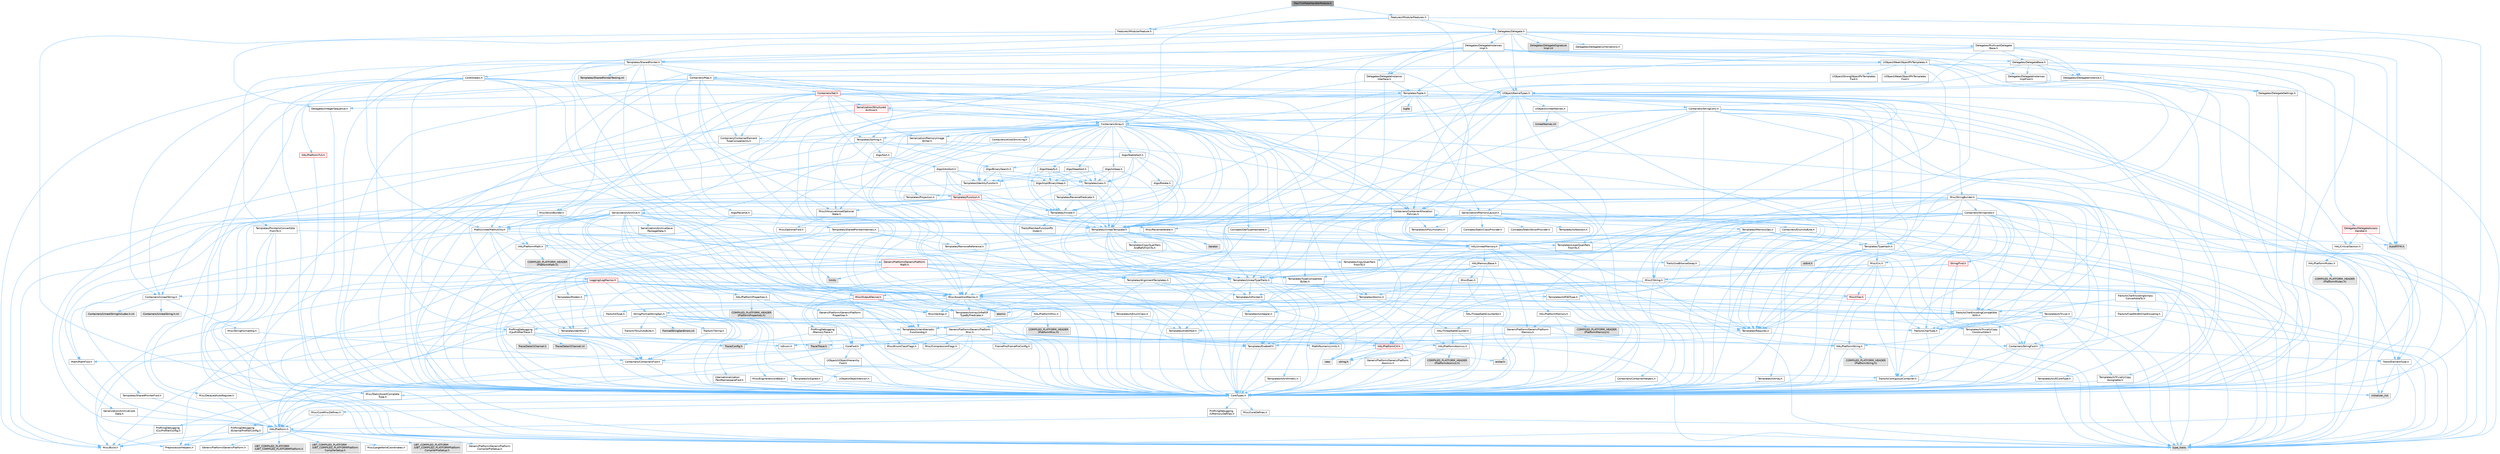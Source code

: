 digraph "MaxTickRateHandlerModule.h"
{
 // INTERACTIVE_SVG=YES
 // LATEX_PDF_SIZE
  bgcolor="transparent";
  edge [fontname=Helvetica,fontsize=10,labelfontname=Helvetica,labelfontsize=10];
  node [fontname=Helvetica,fontsize=10,shape=box,height=0.2,width=0.4];
  Node1 [id="Node000001",label="MaxTickRateHandlerModule.h",height=0.2,width=0.4,color="gray40", fillcolor="grey60", style="filled", fontcolor="black",tooltip=" "];
  Node1 -> Node2 [id="edge1_Node000001_Node000002",color="steelblue1",style="solid",tooltip=" "];
  Node2 [id="Node000002",label="Features/IModularFeature.h",height=0.2,width=0.4,color="grey40", fillcolor="white", style="filled",URL="$de/d21/IModularFeature_8h.html",tooltip=" "];
  Node2 -> Node3 [id="edge2_Node000002_Node000003",color="steelblue1",style="solid",tooltip=" "];
  Node3 [id="Node000003",label="CoreTypes.h",height=0.2,width=0.4,color="grey40", fillcolor="white", style="filled",URL="$dc/dec/CoreTypes_8h.html",tooltip=" "];
  Node3 -> Node4 [id="edge3_Node000003_Node000004",color="steelblue1",style="solid",tooltip=" "];
  Node4 [id="Node000004",label="HAL/Platform.h",height=0.2,width=0.4,color="grey40", fillcolor="white", style="filled",URL="$d9/dd0/Platform_8h.html",tooltip=" "];
  Node4 -> Node5 [id="edge4_Node000004_Node000005",color="steelblue1",style="solid",tooltip=" "];
  Node5 [id="Node000005",label="Misc/Build.h",height=0.2,width=0.4,color="grey40", fillcolor="white", style="filled",URL="$d3/dbb/Build_8h.html",tooltip=" "];
  Node4 -> Node6 [id="edge5_Node000004_Node000006",color="steelblue1",style="solid",tooltip=" "];
  Node6 [id="Node000006",label="Misc/LargeWorldCoordinates.h",height=0.2,width=0.4,color="grey40", fillcolor="white", style="filled",URL="$d2/dcb/LargeWorldCoordinates_8h.html",tooltip=" "];
  Node4 -> Node7 [id="edge6_Node000004_Node000007",color="steelblue1",style="solid",tooltip=" "];
  Node7 [id="Node000007",label="type_traits",height=0.2,width=0.4,color="grey60", fillcolor="#E0E0E0", style="filled",tooltip=" "];
  Node4 -> Node8 [id="edge7_Node000004_Node000008",color="steelblue1",style="solid",tooltip=" "];
  Node8 [id="Node000008",label="PreprocessorHelpers.h",height=0.2,width=0.4,color="grey40", fillcolor="white", style="filled",URL="$db/ddb/PreprocessorHelpers_8h.html",tooltip=" "];
  Node4 -> Node9 [id="edge8_Node000004_Node000009",color="steelblue1",style="solid",tooltip=" "];
  Node9 [id="Node000009",label="UBT_COMPILED_PLATFORM\l/UBT_COMPILED_PLATFORMPlatform\lCompilerPreSetup.h",height=0.2,width=0.4,color="grey60", fillcolor="#E0E0E0", style="filled",tooltip=" "];
  Node4 -> Node10 [id="edge9_Node000004_Node000010",color="steelblue1",style="solid",tooltip=" "];
  Node10 [id="Node000010",label="GenericPlatform/GenericPlatform\lCompilerPreSetup.h",height=0.2,width=0.4,color="grey40", fillcolor="white", style="filled",URL="$d9/dc8/GenericPlatformCompilerPreSetup_8h.html",tooltip=" "];
  Node4 -> Node11 [id="edge10_Node000004_Node000011",color="steelblue1",style="solid",tooltip=" "];
  Node11 [id="Node000011",label="GenericPlatform/GenericPlatform.h",height=0.2,width=0.4,color="grey40", fillcolor="white", style="filled",URL="$d6/d84/GenericPlatform_8h.html",tooltip=" "];
  Node4 -> Node12 [id="edge11_Node000004_Node000012",color="steelblue1",style="solid",tooltip=" "];
  Node12 [id="Node000012",label="UBT_COMPILED_PLATFORM\l/UBT_COMPILED_PLATFORMPlatform.h",height=0.2,width=0.4,color="grey60", fillcolor="#E0E0E0", style="filled",tooltip=" "];
  Node4 -> Node13 [id="edge12_Node000004_Node000013",color="steelblue1",style="solid",tooltip=" "];
  Node13 [id="Node000013",label="UBT_COMPILED_PLATFORM\l/UBT_COMPILED_PLATFORMPlatform\lCompilerSetup.h",height=0.2,width=0.4,color="grey60", fillcolor="#E0E0E0", style="filled",tooltip=" "];
  Node3 -> Node14 [id="edge13_Node000003_Node000014",color="steelblue1",style="solid",tooltip=" "];
  Node14 [id="Node000014",label="ProfilingDebugging\l/UMemoryDefines.h",height=0.2,width=0.4,color="grey40", fillcolor="white", style="filled",URL="$d2/da2/UMemoryDefines_8h.html",tooltip=" "];
  Node3 -> Node15 [id="edge14_Node000003_Node000015",color="steelblue1",style="solid",tooltip=" "];
  Node15 [id="Node000015",label="Misc/CoreMiscDefines.h",height=0.2,width=0.4,color="grey40", fillcolor="white", style="filled",URL="$da/d38/CoreMiscDefines_8h.html",tooltip=" "];
  Node15 -> Node4 [id="edge15_Node000015_Node000004",color="steelblue1",style="solid",tooltip=" "];
  Node15 -> Node8 [id="edge16_Node000015_Node000008",color="steelblue1",style="solid",tooltip=" "];
  Node3 -> Node16 [id="edge17_Node000003_Node000016",color="steelblue1",style="solid",tooltip=" "];
  Node16 [id="Node000016",label="Misc/CoreDefines.h",height=0.2,width=0.4,color="grey40", fillcolor="white", style="filled",URL="$d3/dd2/CoreDefines_8h.html",tooltip=" "];
  Node1 -> Node17 [id="edge18_Node000001_Node000017",color="steelblue1",style="solid",tooltip=" "];
  Node17 [id="Node000017",label="Features/IModularFeatures.h",height=0.2,width=0.4,color="grey40", fillcolor="white", style="filled",URL="$de/dd9/IModularFeatures_8h.html",tooltip=" "];
  Node17 -> Node3 [id="edge19_Node000017_Node000003",color="steelblue1",style="solid",tooltip=" "];
  Node17 -> Node18 [id="edge20_Node000017_Node000018",color="steelblue1",style="solid",tooltip=" "];
  Node18 [id="Node000018",label="Containers/Array.h",height=0.2,width=0.4,color="grey40", fillcolor="white", style="filled",URL="$df/dd0/Array_8h.html",tooltip=" "];
  Node18 -> Node3 [id="edge21_Node000018_Node000003",color="steelblue1",style="solid",tooltip=" "];
  Node18 -> Node19 [id="edge22_Node000018_Node000019",color="steelblue1",style="solid",tooltip=" "];
  Node19 [id="Node000019",label="Misc/AssertionMacros.h",height=0.2,width=0.4,color="grey40", fillcolor="white", style="filled",URL="$d0/dfa/AssertionMacros_8h.html",tooltip=" "];
  Node19 -> Node3 [id="edge23_Node000019_Node000003",color="steelblue1",style="solid",tooltip=" "];
  Node19 -> Node4 [id="edge24_Node000019_Node000004",color="steelblue1",style="solid",tooltip=" "];
  Node19 -> Node20 [id="edge25_Node000019_Node000020",color="steelblue1",style="solid",tooltip=" "];
  Node20 [id="Node000020",label="HAL/PlatformMisc.h",height=0.2,width=0.4,color="grey40", fillcolor="white", style="filled",URL="$d0/df5/PlatformMisc_8h.html",tooltip=" "];
  Node20 -> Node3 [id="edge26_Node000020_Node000003",color="steelblue1",style="solid",tooltip=" "];
  Node20 -> Node21 [id="edge27_Node000020_Node000021",color="steelblue1",style="solid",tooltip=" "];
  Node21 [id="Node000021",label="GenericPlatform/GenericPlatform\lMisc.h",height=0.2,width=0.4,color="grey40", fillcolor="white", style="filled",URL="$db/d9a/GenericPlatformMisc_8h.html",tooltip=" "];
  Node21 -> Node22 [id="edge28_Node000021_Node000022",color="steelblue1",style="solid",tooltip=" "];
  Node22 [id="Node000022",label="Containers/StringFwd.h",height=0.2,width=0.4,color="grey40", fillcolor="white", style="filled",URL="$df/d37/StringFwd_8h.html",tooltip=" "];
  Node22 -> Node3 [id="edge29_Node000022_Node000003",color="steelblue1",style="solid",tooltip=" "];
  Node22 -> Node23 [id="edge30_Node000022_Node000023",color="steelblue1",style="solid",tooltip=" "];
  Node23 [id="Node000023",label="Traits/ElementType.h",height=0.2,width=0.4,color="grey40", fillcolor="white", style="filled",URL="$d5/d4f/ElementType_8h.html",tooltip=" "];
  Node23 -> Node4 [id="edge31_Node000023_Node000004",color="steelblue1",style="solid",tooltip=" "];
  Node23 -> Node24 [id="edge32_Node000023_Node000024",color="steelblue1",style="solid",tooltip=" "];
  Node24 [id="Node000024",label="initializer_list",height=0.2,width=0.4,color="grey60", fillcolor="#E0E0E0", style="filled",tooltip=" "];
  Node23 -> Node7 [id="edge33_Node000023_Node000007",color="steelblue1",style="solid",tooltip=" "];
  Node22 -> Node25 [id="edge34_Node000022_Node000025",color="steelblue1",style="solid",tooltip=" "];
  Node25 [id="Node000025",label="Traits/IsContiguousContainer.h",height=0.2,width=0.4,color="grey40", fillcolor="white", style="filled",URL="$d5/d3c/IsContiguousContainer_8h.html",tooltip=" "];
  Node25 -> Node3 [id="edge35_Node000025_Node000003",color="steelblue1",style="solid",tooltip=" "];
  Node25 -> Node26 [id="edge36_Node000025_Node000026",color="steelblue1",style="solid",tooltip=" "];
  Node26 [id="Node000026",label="Misc/StaticAssertComplete\lType.h",height=0.2,width=0.4,color="grey40", fillcolor="white", style="filled",URL="$d5/d4e/StaticAssertCompleteType_8h.html",tooltip=" "];
  Node25 -> Node24 [id="edge37_Node000025_Node000024",color="steelblue1",style="solid",tooltip=" "];
  Node21 -> Node27 [id="edge38_Node000021_Node000027",color="steelblue1",style="solid",tooltip=" "];
  Node27 [id="Node000027",label="CoreFwd.h",height=0.2,width=0.4,color="grey40", fillcolor="white", style="filled",URL="$d1/d1e/CoreFwd_8h.html",tooltip=" "];
  Node27 -> Node3 [id="edge39_Node000027_Node000003",color="steelblue1",style="solid",tooltip=" "];
  Node27 -> Node28 [id="edge40_Node000027_Node000028",color="steelblue1",style="solid",tooltip=" "];
  Node28 [id="Node000028",label="Containers/ContainersFwd.h",height=0.2,width=0.4,color="grey40", fillcolor="white", style="filled",URL="$d4/d0a/ContainersFwd_8h.html",tooltip=" "];
  Node28 -> Node4 [id="edge41_Node000028_Node000004",color="steelblue1",style="solid",tooltip=" "];
  Node28 -> Node3 [id="edge42_Node000028_Node000003",color="steelblue1",style="solid",tooltip=" "];
  Node28 -> Node25 [id="edge43_Node000028_Node000025",color="steelblue1",style="solid",tooltip=" "];
  Node27 -> Node29 [id="edge44_Node000027_Node000029",color="steelblue1",style="solid",tooltip=" "];
  Node29 [id="Node000029",label="Math/MathFwd.h",height=0.2,width=0.4,color="grey40", fillcolor="white", style="filled",URL="$d2/d10/MathFwd_8h.html",tooltip=" "];
  Node29 -> Node4 [id="edge45_Node000029_Node000004",color="steelblue1",style="solid",tooltip=" "];
  Node27 -> Node30 [id="edge46_Node000027_Node000030",color="steelblue1",style="solid",tooltip=" "];
  Node30 [id="Node000030",label="UObject/UObjectHierarchy\lFwd.h",height=0.2,width=0.4,color="grey40", fillcolor="white", style="filled",URL="$d3/d13/UObjectHierarchyFwd_8h.html",tooltip=" "];
  Node21 -> Node3 [id="edge47_Node000021_Node000003",color="steelblue1",style="solid",tooltip=" "];
  Node21 -> Node31 [id="edge48_Node000021_Node000031",color="steelblue1",style="solid",tooltip=" "];
  Node31 [id="Node000031",label="FramePro/FrameProConfig.h",height=0.2,width=0.4,color="grey40", fillcolor="white", style="filled",URL="$d7/d90/FrameProConfig_8h.html",tooltip=" "];
  Node21 -> Node32 [id="edge49_Node000021_Node000032",color="steelblue1",style="solid",tooltip=" "];
  Node32 [id="Node000032",label="HAL/PlatformCrt.h",height=0.2,width=0.4,color="red", fillcolor="#FFF0F0", style="filled",URL="$d8/d75/PlatformCrt_8h.html",tooltip=" "];
  Node32 -> Node33 [id="edge50_Node000032_Node000033",color="steelblue1",style="solid",tooltip=" "];
  Node33 [id="Node000033",label="new",height=0.2,width=0.4,color="grey60", fillcolor="#E0E0E0", style="filled",tooltip=" "];
  Node32 -> Node34 [id="edge51_Node000032_Node000034",color="steelblue1",style="solid",tooltip=" "];
  Node34 [id="Node000034",label="wchar.h",height=0.2,width=0.4,color="grey60", fillcolor="#E0E0E0", style="filled",tooltip=" "];
  Node32 -> Node41 [id="edge52_Node000032_Node000041",color="steelblue1",style="solid",tooltip=" "];
  Node41 [id="Node000041",label="string.h",height=0.2,width=0.4,color="grey60", fillcolor="#E0E0E0", style="filled",tooltip=" "];
  Node21 -> Node42 [id="edge53_Node000021_Node000042",color="steelblue1",style="solid",tooltip=" "];
  Node42 [id="Node000042",label="Math/NumericLimits.h",height=0.2,width=0.4,color="grey40", fillcolor="white", style="filled",URL="$df/d1b/NumericLimits_8h.html",tooltip=" "];
  Node42 -> Node3 [id="edge54_Node000042_Node000003",color="steelblue1",style="solid",tooltip=" "];
  Node21 -> Node43 [id="edge55_Node000021_Node000043",color="steelblue1",style="solid",tooltip=" "];
  Node43 [id="Node000043",label="Misc/CompressionFlags.h",height=0.2,width=0.4,color="grey40", fillcolor="white", style="filled",URL="$d9/d76/CompressionFlags_8h.html",tooltip=" "];
  Node21 -> Node44 [id="edge56_Node000021_Node000044",color="steelblue1",style="solid",tooltip=" "];
  Node44 [id="Node000044",label="Misc/EnumClassFlags.h",height=0.2,width=0.4,color="grey40", fillcolor="white", style="filled",URL="$d8/de7/EnumClassFlags_8h.html",tooltip=" "];
  Node21 -> Node45 [id="edge57_Node000021_Node000045",color="steelblue1",style="solid",tooltip=" "];
  Node45 [id="Node000045",label="ProfilingDebugging\l/CsvProfilerConfig.h",height=0.2,width=0.4,color="grey40", fillcolor="white", style="filled",URL="$d3/d88/CsvProfilerConfig_8h.html",tooltip=" "];
  Node45 -> Node5 [id="edge58_Node000045_Node000005",color="steelblue1",style="solid",tooltip=" "];
  Node21 -> Node46 [id="edge59_Node000021_Node000046",color="steelblue1",style="solid",tooltip=" "];
  Node46 [id="Node000046",label="ProfilingDebugging\l/ExternalProfilerConfig.h",height=0.2,width=0.4,color="grey40", fillcolor="white", style="filled",URL="$d3/dbb/ExternalProfilerConfig_8h.html",tooltip=" "];
  Node46 -> Node5 [id="edge60_Node000046_Node000005",color="steelblue1",style="solid",tooltip=" "];
  Node20 -> Node47 [id="edge61_Node000020_Node000047",color="steelblue1",style="solid",tooltip=" "];
  Node47 [id="Node000047",label="COMPILED_PLATFORM_HEADER\l(PlatformMisc.h)",height=0.2,width=0.4,color="grey60", fillcolor="#E0E0E0", style="filled",tooltip=" "];
  Node20 -> Node48 [id="edge62_Node000020_Node000048",color="steelblue1",style="solid",tooltip=" "];
  Node48 [id="Node000048",label="ProfilingDebugging\l/CpuProfilerTrace.h",height=0.2,width=0.4,color="grey40", fillcolor="white", style="filled",URL="$da/dcb/CpuProfilerTrace_8h.html",tooltip=" "];
  Node48 -> Node3 [id="edge63_Node000048_Node000003",color="steelblue1",style="solid",tooltip=" "];
  Node48 -> Node28 [id="edge64_Node000048_Node000028",color="steelblue1",style="solid",tooltip=" "];
  Node48 -> Node49 [id="edge65_Node000048_Node000049",color="steelblue1",style="solid",tooltip=" "];
  Node49 [id="Node000049",label="HAL/PlatformAtomics.h",height=0.2,width=0.4,color="grey40", fillcolor="white", style="filled",URL="$d3/d36/PlatformAtomics_8h.html",tooltip=" "];
  Node49 -> Node3 [id="edge66_Node000049_Node000003",color="steelblue1",style="solid",tooltip=" "];
  Node49 -> Node50 [id="edge67_Node000049_Node000050",color="steelblue1",style="solid",tooltip=" "];
  Node50 [id="Node000050",label="GenericPlatform/GenericPlatform\lAtomics.h",height=0.2,width=0.4,color="grey40", fillcolor="white", style="filled",URL="$da/d72/GenericPlatformAtomics_8h.html",tooltip=" "];
  Node50 -> Node3 [id="edge68_Node000050_Node000003",color="steelblue1",style="solid",tooltip=" "];
  Node49 -> Node51 [id="edge69_Node000049_Node000051",color="steelblue1",style="solid",tooltip=" "];
  Node51 [id="Node000051",label="COMPILED_PLATFORM_HEADER\l(PlatformAtomics.h)",height=0.2,width=0.4,color="grey60", fillcolor="#E0E0E0", style="filled",tooltip=" "];
  Node48 -> Node8 [id="edge70_Node000048_Node000008",color="steelblue1",style="solid",tooltip=" "];
  Node48 -> Node5 [id="edge71_Node000048_Node000005",color="steelblue1",style="solid",tooltip=" "];
  Node48 -> Node52 [id="edge72_Node000048_Node000052",color="steelblue1",style="solid",tooltip=" "];
  Node52 [id="Node000052",label="Trace/Config.h",height=0.2,width=0.4,color="grey60", fillcolor="#E0E0E0", style="filled",tooltip=" "];
  Node48 -> Node53 [id="edge73_Node000048_Node000053",color="steelblue1",style="solid",tooltip=" "];
  Node53 [id="Node000053",label="Trace/Detail/Channel.h",height=0.2,width=0.4,color="grey60", fillcolor="#E0E0E0", style="filled",tooltip=" "];
  Node48 -> Node54 [id="edge74_Node000048_Node000054",color="steelblue1",style="solid",tooltip=" "];
  Node54 [id="Node000054",label="Trace/Detail/Channel.inl",height=0.2,width=0.4,color="grey60", fillcolor="#E0E0E0", style="filled",tooltip=" "];
  Node48 -> Node55 [id="edge75_Node000048_Node000055",color="steelblue1",style="solid",tooltip=" "];
  Node55 [id="Node000055",label="Trace/Trace.h",height=0.2,width=0.4,color="grey60", fillcolor="#E0E0E0", style="filled",tooltip=" "];
  Node19 -> Node8 [id="edge76_Node000019_Node000008",color="steelblue1",style="solid",tooltip=" "];
  Node19 -> Node56 [id="edge77_Node000019_Node000056",color="steelblue1",style="solid",tooltip=" "];
  Node56 [id="Node000056",label="Templates/EnableIf.h",height=0.2,width=0.4,color="grey40", fillcolor="white", style="filled",URL="$d7/d60/EnableIf_8h.html",tooltip=" "];
  Node56 -> Node3 [id="edge78_Node000056_Node000003",color="steelblue1",style="solid",tooltip=" "];
  Node19 -> Node57 [id="edge79_Node000019_Node000057",color="steelblue1",style="solid",tooltip=" "];
  Node57 [id="Node000057",label="Templates/IsArrayOrRefOf\lTypeByPredicate.h",height=0.2,width=0.4,color="grey40", fillcolor="white", style="filled",URL="$d6/da1/IsArrayOrRefOfTypeByPredicate_8h.html",tooltip=" "];
  Node57 -> Node3 [id="edge80_Node000057_Node000003",color="steelblue1",style="solid",tooltip=" "];
  Node19 -> Node58 [id="edge81_Node000019_Node000058",color="steelblue1",style="solid",tooltip=" "];
  Node58 [id="Node000058",label="Templates/IsValidVariadic\lFunctionArg.h",height=0.2,width=0.4,color="grey40", fillcolor="white", style="filled",URL="$d0/dc8/IsValidVariadicFunctionArg_8h.html",tooltip=" "];
  Node58 -> Node3 [id="edge82_Node000058_Node000003",color="steelblue1",style="solid",tooltip=" "];
  Node58 -> Node59 [id="edge83_Node000058_Node000059",color="steelblue1",style="solid",tooltip=" "];
  Node59 [id="Node000059",label="IsEnum.h",height=0.2,width=0.4,color="grey40", fillcolor="white", style="filled",URL="$d4/de5/IsEnum_8h.html",tooltip=" "];
  Node58 -> Node7 [id="edge84_Node000058_Node000007",color="steelblue1",style="solid",tooltip=" "];
  Node19 -> Node60 [id="edge85_Node000019_Node000060",color="steelblue1",style="solid",tooltip=" "];
  Node60 [id="Node000060",label="Traits/IsCharEncodingCompatible\lWith.h",height=0.2,width=0.4,color="grey40", fillcolor="white", style="filled",URL="$df/dd1/IsCharEncodingCompatibleWith_8h.html",tooltip=" "];
  Node60 -> Node7 [id="edge86_Node000060_Node000007",color="steelblue1",style="solid",tooltip=" "];
  Node60 -> Node61 [id="edge87_Node000060_Node000061",color="steelblue1",style="solid",tooltip=" "];
  Node61 [id="Node000061",label="Traits/IsCharType.h",height=0.2,width=0.4,color="grey40", fillcolor="white", style="filled",URL="$db/d51/IsCharType_8h.html",tooltip=" "];
  Node61 -> Node3 [id="edge88_Node000061_Node000003",color="steelblue1",style="solid",tooltip=" "];
  Node19 -> Node62 [id="edge89_Node000019_Node000062",color="steelblue1",style="solid",tooltip=" "];
  Node62 [id="Node000062",label="Misc/VarArgs.h",height=0.2,width=0.4,color="grey40", fillcolor="white", style="filled",URL="$d5/d6f/VarArgs_8h.html",tooltip=" "];
  Node62 -> Node3 [id="edge90_Node000062_Node000003",color="steelblue1",style="solid",tooltip=" "];
  Node19 -> Node63 [id="edge91_Node000019_Node000063",color="steelblue1",style="solid",tooltip=" "];
  Node63 [id="Node000063",label="String/FormatStringSan.h",height=0.2,width=0.4,color="grey40", fillcolor="white", style="filled",URL="$d3/d8b/FormatStringSan_8h.html",tooltip=" "];
  Node63 -> Node7 [id="edge92_Node000063_Node000007",color="steelblue1",style="solid",tooltip=" "];
  Node63 -> Node3 [id="edge93_Node000063_Node000003",color="steelblue1",style="solid",tooltip=" "];
  Node63 -> Node64 [id="edge94_Node000063_Node000064",color="steelblue1",style="solid",tooltip=" "];
  Node64 [id="Node000064",label="Templates/Requires.h",height=0.2,width=0.4,color="grey40", fillcolor="white", style="filled",URL="$dc/d96/Requires_8h.html",tooltip=" "];
  Node64 -> Node56 [id="edge95_Node000064_Node000056",color="steelblue1",style="solid",tooltip=" "];
  Node64 -> Node7 [id="edge96_Node000064_Node000007",color="steelblue1",style="solid",tooltip=" "];
  Node63 -> Node65 [id="edge97_Node000063_Node000065",color="steelblue1",style="solid",tooltip=" "];
  Node65 [id="Node000065",label="Templates/Identity.h",height=0.2,width=0.4,color="grey40", fillcolor="white", style="filled",URL="$d0/dd5/Identity_8h.html",tooltip=" "];
  Node63 -> Node58 [id="edge98_Node000063_Node000058",color="steelblue1",style="solid",tooltip=" "];
  Node63 -> Node61 [id="edge99_Node000063_Node000061",color="steelblue1",style="solid",tooltip=" "];
  Node63 -> Node66 [id="edge100_Node000063_Node000066",color="steelblue1",style="solid",tooltip=" "];
  Node66 [id="Node000066",label="Traits/IsTEnumAsByte.h",height=0.2,width=0.4,color="grey40", fillcolor="white", style="filled",URL="$d1/de6/IsTEnumAsByte_8h.html",tooltip=" "];
  Node63 -> Node67 [id="edge101_Node000063_Node000067",color="steelblue1",style="solid",tooltip=" "];
  Node67 [id="Node000067",label="Traits/IsTString.h",height=0.2,width=0.4,color="grey40", fillcolor="white", style="filled",URL="$d0/df8/IsTString_8h.html",tooltip=" "];
  Node67 -> Node28 [id="edge102_Node000067_Node000028",color="steelblue1",style="solid",tooltip=" "];
  Node63 -> Node28 [id="edge103_Node000063_Node000028",color="steelblue1",style="solid",tooltip=" "];
  Node63 -> Node68 [id="edge104_Node000063_Node000068",color="steelblue1",style="solid",tooltip=" "];
  Node68 [id="Node000068",label="FormatStringSanErrors.inl",height=0.2,width=0.4,color="grey60", fillcolor="#E0E0E0", style="filled",tooltip=" "];
  Node19 -> Node69 [id="edge105_Node000019_Node000069",color="steelblue1",style="solid",tooltip=" "];
  Node69 [id="Node000069",label="atomic",height=0.2,width=0.4,color="grey60", fillcolor="#E0E0E0", style="filled",tooltip=" "];
  Node18 -> Node70 [id="edge106_Node000018_Node000070",color="steelblue1",style="solid",tooltip=" "];
  Node70 [id="Node000070",label="Misc/IntrusiveUnsetOptional\lState.h",height=0.2,width=0.4,color="grey40", fillcolor="white", style="filled",URL="$d2/d0a/IntrusiveUnsetOptionalState_8h.html",tooltip=" "];
  Node70 -> Node71 [id="edge107_Node000070_Node000071",color="steelblue1",style="solid",tooltip=" "];
  Node71 [id="Node000071",label="Misc/OptionalFwd.h",height=0.2,width=0.4,color="grey40", fillcolor="white", style="filled",URL="$dc/d50/OptionalFwd_8h.html",tooltip=" "];
  Node18 -> Node72 [id="edge108_Node000018_Node000072",color="steelblue1",style="solid",tooltip=" "];
  Node72 [id="Node000072",label="Misc/ReverseIterate.h",height=0.2,width=0.4,color="grey40", fillcolor="white", style="filled",URL="$db/de3/ReverseIterate_8h.html",tooltip=" "];
  Node72 -> Node4 [id="edge109_Node000072_Node000004",color="steelblue1",style="solid",tooltip=" "];
  Node72 -> Node73 [id="edge110_Node000072_Node000073",color="steelblue1",style="solid",tooltip=" "];
  Node73 [id="Node000073",label="iterator",height=0.2,width=0.4,color="grey60", fillcolor="#E0E0E0", style="filled",tooltip=" "];
  Node18 -> Node74 [id="edge111_Node000018_Node000074",color="steelblue1",style="solid",tooltip=" "];
  Node74 [id="Node000074",label="HAL/UnrealMemory.h",height=0.2,width=0.4,color="grey40", fillcolor="white", style="filled",URL="$d9/d96/UnrealMemory_8h.html",tooltip=" "];
  Node74 -> Node3 [id="edge112_Node000074_Node000003",color="steelblue1",style="solid",tooltip=" "];
  Node74 -> Node75 [id="edge113_Node000074_Node000075",color="steelblue1",style="solid",tooltip=" "];
  Node75 [id="Node000075",label="GenericPlatform/GenericPlatform\lMemory.h",height=0.2,width=0.4,color="grey40", fillcolor="white", style="filled",URL="$dd/d22/GenericPlatformMemory_8h.html",tooltip=" "];
  Node75 -> Node27 [id="edge114_Node000075_Node000027",color="steelblue1",style="solid",tooltip=" "];
  Node75 -> Node3 [id="edge115_Node000075_Node000003",color="steelblue1",style="solid",tooltip=" "];
  Node75 -> Node76 [id="edge116_Node000075_Node000076",color="steelblue1",style="solid",tooltip=" "];
  Node76 [id="Node000076",label="HAL/PlatformString.h",height=0.2,width=0.4,color="grey40", fillcolor="white", style="filled",URL="$db/db5/PlatformString_8h.html",tooltip=" "];
  Node76 -> Node3 [id="edge117_Node000076_Node000003",color="steelblue1",style="solid",tooltip=" "];
  Node76 -> Node77 [id="edge118_Node000076_Node000077",color="steelblue1",style="solid",tooltip=" "];
  Node77 [id="Node000077",label="COMPILED_PLATFORM_HEADER\l(PlatformString.h)",height=0.2,width=0.4,color="grey60", fillcolor="#E0E0E0", style="filled",tooltip=" "];
  Node75 -> Node41 [id="edge119_Node000075_Node000041",color="steelblue1",style="solid",tooltip=" "];
  Node75 -> Node34 [id="edge120_Node000075_Node000034",color="steelblue1",style="solid",tooltip=" "];
  Node74 -> Node78 [id="edge121_Node000074_Node000078",color="steelblue1",style="solid",tooltip=" "];
  Node78 [id="Node000078",label="HAL/MemoryBase.h",height=0.2,width=0.4,color="grey40", fillcolor="white", style="filled",URL="$d6/d9f/MemoryBase_8h.html",tooltip=" "];
  Node78 -> Node3 [id="edge122_Node000078_Node000003",color="steelblue1",style="solid",tooltip=" "];
  Node78 -> Node49 [id="edge123_Node000078_Node000049",color="steelblue1",style="solid",tooltip=" "];
  Node78 -> Node32 [id="edge124_Node000078_Node000032",color="steelblue1",style="solid",tooltip=" "];
  Node78 -> Node79 [id="edge125_Node000078_Node000079",color="steelblue1",style="solid",tooltip=" "];
  Node79 [id="Node000079",label="Misc/Exec.h",height=0.2,width=0.4,color="grey40", fillcolor="white", style="filled",URL="$de/ddb/Exec_8h.html",tooltip=" "];
  Node79 -> Node3 [id="edge126_Node000079_Node000003",color="steelblue1",style="solid",tooltip=" "];
  Node79 -> Node19 [id="edge127_Node000079_Node000019",color="steelblue1",style="solid",tooltip=" "];
  Node78 -> Node80 [id="edge128_Node000078_Node000080",color="steelblue1",style="solid",tooltip=" "];
  Node80 [id="Node000080",label="Misc/OutputDevice.h",height=0.2,width=0.4,color="red", fillcolor="#FFF0F0", style="filled",URL="$d7/d32/OutputDevice_8h.html",tooltip=" "];
  Node80 -> Node27 [id="edge129_Node000080_Node000027",color="steelblue1",style="solid",tooltip=" "];
  Node80 -> Node3 [id="edge130_Node000080_Node000003",color="steelblue1",style="solid",tooltip=" "];
  Node80 -> Node62 [id="edge131_Node000080_Node000062",color="steelblue1",style="solid",tooltip=" "];
  Node80 -> Node57 [id="edge132_Node000080_Node000057",color="steelblue1",style="solid",tooltip=" "];
  Node80 -> Node58 [id="edge133_Node000080_Node000058",color="steelblue1",style="solid",tooltip=" "];
  Node80 -> Node60 [id="edge134_Node000080_Node000060",color="steelblue1",style="solid",tooltip=" "];
  Node78 -> Node82 [id="edge135_Node000078_Node000082",color="steelblue1",style="solid",tooltip=" "];
  Node82 [id="Node000082",label="Templates/Atomic.h",height=0.2,width=0.4,color="grey40", fillcolor="white", style="filled",URL="$d3/d91/Atomic_8h.html",tooltip=" "];
  Node82 -> Node83 [id="edge136_Node000082_Node000083",color="steelblue1",style="solid",tooltip=" "];
  Node83 [id="Node000083",label="HAL/ThreadSafeCounter.h",height=0.2,width=0.4,color="grey40", fillcolor="white", style="filled",URL="$dc/dc9/ThreadSafeCounter_8h.html",tooltip=" "];
  Node83 -> Node3 [id="edge137_Node000083_Node000003",color="steelblue1",style="solid",tooltip=" "];
  Node83 -> Node49 [id="edge138_Node000083_Node000049",color="steelblue1",style="solid",tooltip=" "];
  Node82 -> Node84 [id="edge139_Node000082_Node000084",color="steelblue1",style="solid",tooltip=" "];
  Node84 [id="Node000084",label="HAL/ThreadSafeCounter64.h",height=0.2,width=0.4,color="grey40", fillcolor="white", style="filled",URL="$d0/d12/ThreadSafeCounter64_8h.html",tooltip=" "];
  Node84 -> Node3 [id="edge140_Node000084_Node000003",color="steelblue1",style="solid",tooltip=" "];
  Node84 -> Node83 [id="edge141_Node000084_Node000083",color="steelblue1",style="solid",tooltip=" "];
  Node82 -> Node85 [id="edge142_Node000082_Node000085",color="steelblue1",style="solid",tooltip=" "];
  Node85 [id="Node000085",label="Templates/IsIntegral.h",height=0.2,width=0.4,color="grey40", fillcolor="white", style="filled",URL="$da/d64/IsIntegral_8h.html",tooltip=" "];
  Node85 -> Node3 [id="edge143_Node000085_Node000003",color="steelblue1",style="solid",tooltip=" "];
  Node82 -> Node86 [id="edge144_Node000082_Node000086",color="steelblue1",style="solid",tooltip=" "];
  Node86 [id="Node000086",label="Templates/IsTrivial.h",height=0.2,width=0.4,color="grey40", fillcolor="white", style="filled",URL="$da/d4c/IsTrivial_8h.html",tooltip=" "];
  Node86 -> Node87 [id="edge145_Node000086_Node000087",color="steelblue1",style="solid",tooltip=" "];
  Node87 [id="Node000087",label="Templates/AndOrNot.h",height=0.2,width=0.4,color="grey40", fillcolor="white", style="filled",URL="$db/d0a/AndOrNot_8h.html",tooltip=" "];
  Node87 -> Node3 [id="edge146_Node000087_Node000003",color="steelblue1",style="solid",tooltip=" "];
  Node86 -> Node88 [id="edge147_Node000086_Node000088",color="steelblue1",style="solid",tooltip=" "];
  Node88 [id="Node000088",label="Templates/IsTriviallyCopy\lConstructible.h",height=0.2,width=0.4,color="grey40", fillcolor="white", style="filled",URL="$d3/d78/IsTriviallyCopyConstructible_8h.html",tooltip=" "];
  Node88 -> Node3 [id="edge148_Node000088_Node000003",color="steelblue1",style="solid",tooltip=" "];
  Node88 -> Node7 [id="edge149_Node000088_Node000007",color="steelblue1",style="solid",tooltip=" "];
  Node86 -> Node89 [id="edge150_Node000086_Node000089",color="steelblue1",style="solid",tooltip=" "];
  Node89 [id="Node000089",label="Templates/IsTriviallyCopy\lAssignable.h",height=0.2,width=0.4,color="grey40", fillcolor="white", style="filled",URL="$d2/df2/IsTriviallyCopyAssignable_8h.html",tooltip=" "];
  Node89 -> Node3 [id="edge151_Node000089_Node000003",color="steelblue1",style="solid",tooltip=" "];
  Node89 -> Node7 [id="edge152_Node000089_Node000007",color="steelblue1",style="solid",tooltip=" "];
  Node86 -> Node7 [id="edge153_Node000086_Node000007",color="steelblue1",style="solid",tooltip=" "];
  Node82 -> Node90 [id="edge154_Node000082_Node000090",color="steelblue1",style="solid",tooltip=" "];
  Node90 [id="Node000090",label="Traits/IntType.h",height=0.2,width=0.4,color="grey40", fillcolor="white", style="filled",URL="$d7/deb/IntType_8h.html",tooltip=" "];
  Node90 -> Node4 [id="edge155_Node000090_Node000004",color="steelblue1",style="solid",tooltip=" "];
  Node82 -> Node69 [id="edge156_Node000082_Node000069",color="steelblue1",style="solid",tooltip=" "];
  Node74 -> Node91 [id="edge157_Node000074_Node000091",color="steelblue1",style="solid",tooltip=" "];
  Node91 [id="Node000091",label="HAL/PlatformMemory.h",height=0.2,width=0.4,color="grey40", fillcolor="white", style="filled",URL="$de/d68/PlatformMemory_8h.html",tooltip=" "];
  Node91 -> Node3 [id="edge158_Node000091_Node000003",color="steelblue1",style="solid",tooltip=" "];
  Node91 -> Node75 [id="edge159_Node000091_Node000075",color="steelblue1",style="solid",tooltip=" "];
  Node91 -> Node92 [id="edge160_Node000091_Node000092",color="steelblue1",style="solid",tooltip=" "];
  Node92 [id="Node000092",label="COMPILED_PLATFORM_HEADER\l(PlatformMemory.h)",height=0.2,width=0.4,color="grey60", fillcolor="#E0E0E0", style="filled",tooltip=" "];
  Node74 -> Node93 [id="edge161_Node000074_Node000093",color="steelblue1",style="solid",tooltip=" "];
  Node93 [id="Node000093",label="ProfilingDebugging\l/MemoryTrace.h",height=0.2,width=0.4,color="grey40", fillcolor="white", style="filled",URL="$da/dd7/MemoryTrace_8h.html",tooltip=" "];
  Node93 -> Node4 [id="edge162_Node000093_Node000004",color="steelblue1",style="solid",tooltip=" "];
  Node93 -> Node44 [id="edge163_Node000093_Node000044",color="steelblue1",style="solid",tooltip=" "];
  Node93 -> Node52 [id="edge164_Node000093_Node000052",color="steelblue1",style="solid",tooltip=" "];
  Node93 -> Node55 [id="edge165_Node000093_Node000055",color="steelblue1",style="solid",tooltip=" "];
  Node74 -> Node94 [id="edge166_Node000074_Node000094",color="steelblue1",style="solid",tooltip=" "];
  Node94 [id="Node000094",label="Templates/IsPointer.h",height=0.2,width=0.4,color="grey40", fillcolor="white", style="filled",URL="$d7/d05/IsPointer_8h.html",tooltip=" "];
  Node94 -> Node3 [id="edge167_Node000094_Node000003",color="steelblue1",style="solid",tooltip=" "];
  Node18 -> Node95 [id="edge168_Node000018_Node000095",color="steelblue1",style="solid",tooltip=" "];
  Node95 [id="Node000095",label="Templates/UnrealTypeTraits.h",height=0.2,width=0.4,color="grey40", fillcolor="white", style="filled",URL="$d2/d2d/UnrealTypeTraits_8h.html",tooltip=" "];
  Node95 -> Node3 [id="edge169_Node000095_Node000003",color="steelblue1",style="solid",tooltip=" "];
  Node95 -> Node94 [id="edge170_Node000095_Node000094",color="steelblue1",style="solid",tooltip=" "];
  Node95 -> Node19 [id="edge171_Node000095_Node000019",color="steelblue1",style="solid",tooltip=" "];
  Node95 -> Node87 [id="edge172_Node000095_Node000087",color="steelblue1",style="solid",tooltip=" "];
  Node95 -> Node56 [id="edge173_Node000095_Node000056",color="steelblue1",style="solid",tooltip=" "];
  Node95 -> Node96 [id="edge174_Node000095_Node000096",color="steelblue1",style="solid",tooltip=" "];
  Node96 [id="Node000096",label="Templates/IsArithmetic.h",height=0.2,width=0.4,color="grey40", fillcolor="white", style="filled",URL="$d2/d5d/IsArithmetic_8h.html",tooltip=" "];
  Node96 -> Node3 [id="edge175_Node000096_Node000003",color="steelblue1",style="solid",tooltip=" "];
  Node95 -> Node59 [id="edge176_Node000095_Node000059",color="steelblue1",style="solid",tooltip=" "];
  Node95 -> Node97 [id="edge177_Node000095_Node000097",color="steelblue1",style="solid",tooltip=" "];
  Node97 [id="Node000097",label="Templates/Models.h",height=0.2,width=0.4,color="grey40", fillcolor="white", style="filled",URL="$d3/d0c/Models_8h.html",tooltip=" "];
  Node97 -> Node65 [id="edge178_Node000097_Node000065",color="steelblue1",style="solid",tooltip=" "];
  Node95 -> Node98 [id="edge179_Node000095_Node000098",color="steelblue1",style="solid",tooltip=" "];
  Node98 [id="Node000098",label="Templates/IsPODType.h",height=0.2,width=0.4,color="grey40", fillcolor="white", style="filled",URL="$d7/db1/IsPODType_8h.html",tooltip=" "];
  Node98 -> Node3 [id="edge180_Node000098_Node000003",color="steelblue1",style="solid",tooltip=" "];
  Node95 -> Node99 [id="edge181_Node000095_Node000099",color="steelblue1",style="solid",tooltip=" "];
  Node99 [id="Node000099",label="Templates/IsUECoreType.h",height=0.2,width=0.4,color="grey40", fillcolor="white", style="filled",URL="$d1/db8/IsUECoreType_8h.html",tooltip=" "];
  Node99 -> Node3 [id="edge182_Node000099_Node000003",color="steelblue1",style="solid",tooltip=" "];
  Node99 -> Node7 [id="edge183_Node000099_Node000007",color="steelblue1",style="solid",tooltip=" "];
  Node95 -> Node88 [id="edge184_Node000095_Node000088",color="steelblue1",style="solid",tooltip=" "];
  Node18 -> Node100 [id="edge185_Node000018_Node000100",color="steelblue1",style="solid",tooltip=" "];
  Node100 [id="Node000100",label="Templates/UnrealTemplate.h",height=0.2,width=0.4,color="grey40", fillcolor="white", style="filled",URL="$d4/d24/UnrealTemplate_8h.html",tooltip=" "];
  Node100 -> Node3 [id="edge186_Node000100_Node000003",color="steelblue1",style="solid",tooltip=" "];
  Node100 -> Node94 [id="edge187_Node000100_Node000094",color="steelblue1",style="solid",tooltip=" "];
  Node100 -> Node74 [id="edge188_Node000100_Node000074",color="steelblue1",style="solid",tooltip=" "];
  Node100 -> Node101 [id="edge189_Node000100_Node000101",color="steelblue1",style="solid",tooltip=" "];
  Node101 [id="Node000101",label="Templates/CopyQualifiers\lAndRefsFromTo.h",height=0.2,width=0.4,color="grey40", fillcolor="white", style="filled",URL="$d3/db3/CopyQualifiersAndRefsFromTo_8h.html",tooltip=" "];
  Node101 -> Node102 [id="edge190_Node000101_Node000102",color="steelblue1",style="solid",tooltip=" "];
  Node102 [id="Node000102",label="Templates/CopyQualifiers\lFromTo.h",height=0.2,width=0.4,color="grey40", fillcolor="white", style="filled",URL="$d5/db4/CopyQualifiersFromTo_8h.html",tooltip=" "];
  Node100 -> Node95 [id="edge191_Node000100_Node000095",color="steelblue1",style="solid",tooltip=" "];
  Node100 -> Node103 [id="edge192_Node000100_Node000103",color="steelblue1",style="solid",tooltip=" "];
  Node103 [id="Node000103",label="Templates/RemoveReference.h",height=0.2,width=0.4,color="grey40", fillcolor="white", style="filled",URL="$da/dbe/RemoveReference_8h.html",tooltip=" "];
  Node103 -> Node3 [id="edge193_Node000103_Node000003",color="steelblue1",style="solid",tooltip=" "];
  Node100 -> Node64 [id="edge194_Node000100_Node000064",color="steelblue1",style="solid",tooltip=" "];
  Node100 -> Node104 [id="edge195_Node000100_Node000104",color="steelblue1",style="solid",tooltip=" "];
  Node104 [id="Node000104",label="Templates/TypeCompatible\lBytes.h",height=0.2,width=0.4,color="grey40", fillcolor="white", style="filled",URL="$df/d0a/TypeCompatibleBytes_8h.html",tooltip=" "];
  Node104 -> Node3 [id="edge196_Node000104_Node000003",color="steelblue1",style="solid",tooltip=" "];
  Node104 -> Node41 [id="edge197_Node000104_Node000041",color="steelblue1",style="solid",tooltip=" "];
  Node104 -> Node33 [id="edge198_Node000104_Node000033",color="steelblue1",style="solid",tooltip=" "];
  Node104 -> Node7 [id="edge199_Node000104_Node000007",color="steelblue1",style="solid",tooltip=" "];
  Node100 -> Node65 [id="edge200_Node000100_Node000065",color="steelblue1",style="solid",tooltip=" "];
  Node100 -> Node25 [id="edge201_Node000100_Node000025",color="steelblue1",style="solid",tooltip=" "];
  Node100 -> Node105 [id="edge202_Node000100_Node000105",color="steelblue1",style="solid",tooltip=" "];
  Node105 [id="Node000105",label="Traits/UseBitwiseSwap.h",height=0.2,width=0.4,color="grey40", fillcolor="white", style="filled",URL="$db/df3/UseBitwiseSwap_8h.html",tooltip=" "];
  Node105 -> Node3 [id="edge203_Node000105_Node000003",color="steelblue1",style="solid",tooltip=" "];
  Node105 -> Node7 [id="edge204_Node000105_Node000007",color="steelblue1",style="solid",tooltip=" "];
  Node100 -> Node7 [id="edge205_Node000100_Node000007",color="steelblue1",style="solid",tooltip=" "];
  Node18 -> Node106 [id="edge206_Node000018_Node000106",color="steelblue1",style="solid",tooltip=" "];
  Node106 [id="Node000106",label="Containers/AllowShrinking.h",height=0.2,width=0.4,color="grey40", fillcolor="white", style="filled",URL="$d7/d1a/AllowShrinking_8h.html",tooltip=" "];
  Node106 -> Node3 [id="edge207_Node000106_Node000003",color="steelblue1",style="solid",tooltip=" "];
  Node18 -> Node107 [id="edge208_Node000018_Node000107",color="steelblue1",style="solid",tooltip=" "];
  Node107 [id="Node000107",label="Containers/ContainerAllocation\lPolicies.h",height=0.2,width=0.4,color="grey40", fillcolor="white", style="filled",URL="$d7/dff/ContainerAllocationPolicies_8h.html",tooltip=" "];
  Node107 -> Node3 [id="edge209_Node000107_Node000003",color="steelblue1",style="solid",tooltip=" "];
  Node107 -> Node108 [id="edge210_Node000107_Node000108",color="steelblue1",style="solid",tooltip=" "];
  Node108 [id="Node000108",label="Containers/ContainerHelpers.h",height=0.2,width=0.4,color="grey40", fillcolor="white", style="filled",URL="$d7/d33/ContainerHelpers_8h.html",tooltip=" "];
  Node108 -> Node3 [id="edge211_Node000108_Node000003",color="steelblue1",style="solid",tooltip=" "];
  Node107 -> Node107 [id="edge212_Node000107_Node000107",color="steelblue1",style="solid",tooltip=" "];
  Node107 -> Node109 [id="edge213_Node000107_Node000109",color="steelblue1",style="solid",tooltip=" "];
  Node109 [id="Node000109",label="HAL/PlatformMath.h",height=0.2,width=0.4,color="grey40", fillcolor="white", style="filled",URL="$dc/d53/PlatformMath_8h.html",tooltip=" "];
  Node109 -> Node3 [id="edge214_Node000109_Node000003",color="steelblue1",style="solid",tooltip=" "];
  Node109 -> Node110 [id="edge215_Node000109_Node000110",color="steelblue1",style="solid",tooltip=" "];
  Node110 [id="Node000110",label="GenericPlatform/GenericPlatform\lMath.h",height=0.2,width=0.4,color="red", fillcolor="#FFF0F0", style="filled",URL="$d5/d79/GenericPlatformMath_8h.html",tooltip=" "];
  Node110 -> Node3 [id="edge216_Node000110_Node000003",color="steelblue1",style="solid",tooltip=" "];
  Node110 -> Node28 [id="edge217_Node000110_Node000028",color="steelblue1",style="solid",tooltip=" "];
  Node110 -> Node32 [id="edge218_Node000110_Node000032",color="steelblue1",style="solid",tooltip=" "];
  Node110 -> Node87 [id="edge219_Node000110_Node000087",color="steelblue1",style="solid",tooltip=" "];
  Node110 -> Node95 [id="edge220_Node000110_Node000095",color="steelblue1",style="solid",tooltip=" "];
  Node110 -> Node64 [id="edge221_Node000110_Node000064",color="steelblue1",style="solid",tooltip=" "];
  Node110 -> Node104 [id="edge222_Node000110_Node000104",color="steelblue1",style="solid",tooltip=" "];
  Node110 -> Node115 [id="edge223_Node000110_Node000115",color="steelblue1",style="solid",tooltip=" "];
  Node115 [id="Node000115",label="limits",height=0.2,width=0.4,color="grey60", fillcolor="#E0E0E0", style="filled",tooltip=" "];
  Node110 -> Node7 [id="edge224_Node000110_Node000007",color="steelblue1",style="solid",tooltip=" "];
  Node109 -> Node116 [id="edge225_Node000109_Node000116",color="steelblue1",style="solid",tooltip=" "];
  Node116 [id="Node000116",label="COMPILED_PLATFORM_HEADER\l(PlatformMath.h)",height=0.2,width=0.4,color="grey60", fillcolor="#E0E0E0", style="filled",tooltip=" "];
  Node107 -> Node74 [id="edge226_Node000107_Node000074",color="steelblue1",style="solid",tooltip=" "];
  Node107 -> Node42 [id="edge227_Node000107_Node000042",color="steelblue1",style="solid",tooltip=" "];
  Node107 -> Node19 [id="edge228_Node000107_Node000019",color="steelblue1",style="solid",tooltip=" "];
  Node107 -> Node117 [id="edge229_Node000107_Node000117",color="steelblue1",style="solid",tooltip=" "];
  Node117 [id="Node000117",label="Templates/IsPolymorphic.h",height=0.2,width=0.4,color="grey40", fillcolor="white", style="filled",URL="$dc/d20/IsPolymorphic_8h.html",tooltip=" "];
  Node107 -> Node118 [id="edge230_Node000107_Node000118",color="steelblue1",style="solid",tooltip=" "];
  Node118 [id="Node000118",label="Templates/MemoryOps.h",height=0.2,width=0.4,color="grey40", fillcolor="white", style="filled",URL="$db/dea/MemoryOps_8h.html",tooltip=" "];
  Node118 -> Node3 [id="edge231_Node000118_Node000003",color="steelblue1",style="solid",tooltip=" "];
  Node118 -> Node74 [id="edge232_Node000118_Node000074",color="steelblue1",style="solid",tooltip=" "];
  Node118 -> Node89 [id="edge233_Node000118_Node000089",color="steelblue1",style="solid",tooltip=" "];
  Node118 -> Node88 [id="edge234_Node000118_Node000088",color="steelblue1",style="solid",tooltip=" "];
  Node118 -> Node64 [id="edge235_Node000118_Node000064",color="steelblue1",style="solid",tooltip=" "];
  Node118 -> Node95 [id="edge236_Node000118_Node000095",color="steelblue1",style="solid",tooltip=" "];
  Node118 -> Node105 [id="edge237_Node000118_Node000105",color="steelblue1",style="solid",tooltip=" "];
  Node118 -> Node33 [id="edge238_Node000118_Node000033",color="steelblue1",style="solid",tooltip=" "];
  Node118 -> Node7 [id="edge239_Node000118_Node000007",color="steelblue1",style="solid",tooltip=" "];
  Node107 -> Node104 [id="edge240_Node000107_Node000104",color="steelblue1",style="solid",tooltip=" "];
  Node107 -> Node7 [id="edge241_Node000107_Node000007",color="steelblue1",style="solid",tooltip=" "];
  Node18 -> Node119 [id="edge242_Node000018_Node000119",color="steelblue1",style="solid",tooltip=" "];
  Node119 [id="Node000119",label="Containers/ContainerElement\lTypeCompatibility.h",height=0.2,width=0.4,color="grey40", fillcolor="white", style="filled",URL="$df/ddf/ContainerElementTypeCompatibility_8h.html",tooltip=" "];
  Node119 -> Node3 [id="edge243_Node000119_Node000003",color="steelblue1",style="solid",tooltip=" "];
  Node119 -> Node95 [id="edge244_Node000119_Node000095",color="steelblue1",style="solid",tooltip=" "];
  Node18 -> Node120 [id="edge245_Node000018_Node000120",color="steelblue1",style="solid",tooltip=" "];
  Node120 [id="Node000120",label="Serialization/Archive.h",height=0.2,width=0.4,color="grey40", fillcolor="white", style="filled",URL="$d7/d3b/Archive_8h.html",tooltip=" "];
  Node120 -> Node27 [id="edge246_Node000120_Node000027",color="steelblue1",style="solid",tooltip=" "];
  Node120 -> Node3 [id="edge247_Node000120_Node000003",color="steelblue1",style="solid",tooltip=" "];
  Node120 -> Node121 [id="edge248_Node000120_Node000121",color="steelblue1",style="solid",tooltip=" "];
  Node121 [id="Node000121",label="HAL/PlatformProperties.h",height=0.2,width=0.4,color="grey40", fillcolor="white", style="filled",URL="$d9/db0/PlatformProperties_8h.html",tooltip=" "];
  Node121 -> Node3 [id="edge249_Node000121_Node000003",color="steelblue1",style="solid",tooltip=" "];
  Node121 -> Node122 [id="edge250_Node000121_Node000122",color="steelblue1",style="solid",tooltip=" "];
  Node122 [id="Node000122",label="GenericPlatform/GenericPlatform\lProperties.h",height=0.2,width=0.4,color="grey40", fillcolor="white", style="filled",URL="$d2/dcd/GenericPlatformProperties_8h.html",tooltip=" "];
  Node122 -> Node3 [id="edge251_Node000122_Node000003",color="steelblue1",style="solid",tooltip=" "];
  Node122 -> Node21 [id="edge252_Node000122_Node000021",color="steelblue1",style="solid",tooltip=" "];
  Node121 -> Node123 [id="edge253_Node000121_Node000123",color="steelblue1",style="solid",tooltip=" "];
  Node123 [id="Node000123",label="COMPILED_PLATFORM_HEADER\l(PlatformProperties.h)",height=0.2,width=0.4,color="grey60", fillcolor="#E0E0E0", style="filled",tooltip=" "];
  Node120 -> Node124 [id="edge254_Node000120_Node000124",color="steelblue1",style="solid",tooltip=" "];
  Node124 [id="Node000124",label="Internationalization\l/TextNamespaceFwd.h",height=0.2,width=0.4,color="grey40", fillcolor="white", style="filled",URL="$d8/d97/TextNamespaceFwd_8h.html",tooltip=" "];
  Node124 -> Node3 [id="edge255_Node000124_Node000003",color="steelblue1",style="solid",tooltip=" "];
  Node120 -> Node29 [id="edge256_Node000120_Node000029",color="steelblue1",style="solid",tooltip=" "];
  Node120 -> Node19 [id="edge257_Node000120_Node000019",color="steelblue1",style="solid",tooltip=" "];
  Node120 -> Node5 [id="edge258_Node000120_Node000005",color="steelblue1",style="solid",tooltip=" "];
  Node120 -> Node43 [id="edge259_Node000120_Node000043",color="steelblue1",style="solid",tooltip=" "];
  Node120 -> Node125 [id="edge260_Node000120_Node000125",color="steelblue1",style="solid",tooltip=" "];
  Node125 [id="Node000125",label="Misc/EngineVersionBase.h",height=0.2,width=0.4,color="grey40", fillcolor="white", style="filled",URL="$d5/d2b/EngineVersionBase_8h.html",tooltip=" "];
  Node125 -> Node3 [id="edge261_Node000125_Node000003",color="steelblue1",style="solid",tooltip=" "];
  Node120 -> Node62 [id="edge262_Node000120_Node000062",color="steelblue1",style="solid",tooltip=" "];
  Node120 -> Node126 [id="edge263_Node000120_Node000126",color="steelblue1",style="solid",tooltip=" "];
  Node126 [id="Node000126",label="Serialization/ArchiveCook\lData.h",height=0.2,width=0.4,color="grey40", fillcolor="white", style="filled",URL="$dc/db6/ArchiveCookData_8h.html",tooltip=" "];
  Node126 -> Node4 [id="edge264_Node000126_Node000004",color="steelblue1",style="solid",tooltip=" "];
  Node120 -> Node127 [id="edge265_Node000120_Node000127",color="steelblue1",style="solid",tooltip=" "];
  Node127 [id="Node000127",label="Serialization/ArchiveSave\lPackageData.h",height=0.2,width=0.4,color="grey40", fillcolor="white", style="filled",URL="$d1/d37/ArchiveSavePackageData_8h.html",tooltip=" "];
  Node120 -> Node56 [id="edge266_Node000120_Node000056",color="steelblue1",style="solid",tooltip=" "];
  Node120 -> Node57 [id="edge267_Node000120_Node000057",color="steelblue1",style="solid",tooltip=" "];
  Node120 -> Node128 [id="edge268_Node000120_Node000128",color="steelblue1",style="solid",tooltip=" "];
  Node128 [id="Node000128",label="Templates/IsEnumClass.h",height=0.2,width=0.4,color="grey40", fillcolor="white", style="filled",URL="$d7/d15/IsEnumClass_8h.html",tooltip=" "];
  Node128 -> Node3 [id="edge269_Node000128_Node000003",color="steelblue1",style="solid",tooltip=" "];
  Node128 -> Node87 [id="edge270_Node000128_Node000087",color="steelblue1",style="solid",tooltip=" "];
  Node120 -> Node114 [id="edge271_Node000120_Node000114",color="steelblue1",style="solid",tooltip=" "];
  Node114 [id="Node000114",label="Templates/IsSigned.h",height=0.2,width=0.4,color="grey40", fillcolor="white", style="filled",URL="$d8/dd8/IsSigned_8h.html",tooltip=" "];
  Node114 -> Node3 [id="edge272_Node000114_Node000003",color="steelblue1",style="solid",tooltip=" "];
  Node120 -> Node58 [id="edge273_Node000120_Node000058",color="steelblue1",style="solid",tooltip=" "];
  Node120 -> Node100 [id="edge274_Node000120_Node000100",color="steelblue1",style="solid",tooltip=" "];
  Node120 -> Node60 [id="edge275_Node000120_Node000060",color="steelblue1",style="solid",tooltip=" "];
  Node120 -> Node129 [id="edge276_Node000120_Node000129",color="steelblue1",style="solid",tooltip=" "];
  Node129 [id="Node000129",label="UObject/ObjectVersion.h",height=0.2,width=0.4,color="grey40", fillcolor="white", style="filled",URL="$da/d63/ObjectVersion_8h.html",tooltip=" "];
  Node129 -> Node3 [id="edge277_Node000129_Node000003",color="steelblue1",style="solid",tooltip=" "];
  Node18 -> Node130 [id="edge278_Node000018_Node000130",color="steelblue1",style="solid",tooltip=" "];
  Node130 [id="Node000130",label="Serialization/MemoryImage\lWriter.h",height=0.2,width=0.4,color="grey40", fillcolor="white", style="filled",URL="$d0/d08/MemoryImageWriter_8h.html",tooltip=" "];
  Node130 -> Node3 [id="edge279_Node000130_Node000003",color="steelblue1",style="solid",tooltip=" "];
  Node130 -> Node131 [id="edge280_Node000130_Node000131",color="steelblue1",style="solid",tooltip=" "];
  Node131 [id="Node000131",label="Serialization/MemoryLayout.h",height=0.2,width=0.4,color="grey40", fillcolor="white", style="filled",URL="$d7/d66/MemoryLayout_8h.html",tooltip=" "];
  Node131 -> Node132 [id="edge281_Node000131_Node000132",color="steelblue1",style="solid",tooltip=" "];
  Node132 [id="Node000132",label="Concepts/StaticClassProvider.h",height=0.2,width=0.4,color="grey40", fillcolor="white", style="filled",URL="$dd/d83/StaticClassProvider_8h.html",tooltip=" "];
  Node131 -> Node133 [id="edge282_Node000131_Node000133",color="steelblue1",style="solid",tooltip=" "];
  Node133 [id="Node000133",label="Concepts/StaticStructProvider.h",height=0.2,width=0.4,color="grey40", fillcolor="white", style="filled",URL="$d5/d77/StaticStructProvider_8h.html",tooltip=" "];
  Node131 -> Node134 [id="edge283_Node000131_Node000134",color="steelblue1",style="solid",tooltip=" "];
  Node134 [id="Node000134",label="Containers/EnumAsByte.h",height=0.2,width=0.4,color="grey40", fillcolor="white", style="filled",URL="$d6/d9a/EnumAsByte_8h.html",tooltip=" "];
  Node134 -> Node3 [id="edge284_Node000134_Node000003",color="steelblue1",style="solid",tooltip=" "];
  Node134 -> Node98 [id="edge285_Node000134_Node000098",color="steelblue1",style="solid",tooltip=" "];
  Node134 -> Node135 [id="edge286_Node000134_Node000135",color="steelblue1",style="solid",tooltip=" "];
  Node135 [id="Node000135",label="Templates/TypeHash.h",height=0.2,width=0.4,color="grey40", fillcolor="white", style="filled",URL="$d1/d62/TypeHash_8h.html",tooltip=" "];
  Node135 -> Node3 [id="edge287_Node000135_Node000003",color="steelblue1",style="solid",tooltip=" "];
  Node135 -> Node64 [id="edge288_Node000135_Node000064",color="steelblue1",style="solid",tooltip=" "];
  Node135 -> Node136 [id="edge289_Node000135_Node000136",color="steelblue1",style="solid",tooltip=" "];
  Node136 [id="Node000136",label="Misc/Crc.h",height=0.2,width=0.4,color="grey40", fillcolor="white", style="filled",URL="$d4/dd2/Crc_8h.html",tooltip=" "];
  Node136 -> Node3 [id="edge290_Node000136_Node000003",color="steelblue1",style="solid",tooltip=" "];
  Node136 -> Node76 [id="edge291_Node000136_Node000076",color="steelblue1",style="solid",tooltip=" "];
  Node136 -> Node19 [id="edge292_Node000136_Node000019",color="steelblue1",style="solid",tooltip=" "];
  Node136 -> Node137 [id="edge293_Node000136_Node000137",color="steelblue1",style="solid",tooltip=" "];
  Node137 [id="Node000137",label="Misc/CString.h",height=0.2,width=0.4,color="grey40", fillcolor="white", style="filled",URL="$d2/d49/CString_8h.html",tooltip=" "];
  Node137 -> Node3 [id="edge294_Node000137_Node000003",color="steelblue1",style="solid",tooltip=" "];
  Node137 -> Node32 [id="edge295_Node000137_Node000032",color="steelblue1",style="solid",tooltip=" "];
  Node137 -> Node76 [id="edge296_Node000137_Node000076",color="steelblue1",style="solid",tooltip=" "];
  Node137 -> Node19 [id="edge297_Node000137_Node000019",color="steelblue1",style="solid",tooltip=" "];
  Node137 -> Node138 [id="edge298_Node000137_Node000138",color="steelblue1",style="solid",tooltip=" "];
  Node138 [id="Node000138",label="Misc/Char.h",height=0.2,width=0.4,color="red", fillcolor="#FFF0F0", style="filled",URL="$d0/d58/Char_8h.html",tooltip=" "];
  Node138 -> Node3 [id="edge299_Node000138_Node000003",color="steelblue1",style="solid",tooltip=" "];
  Node138 -> Node90 [id="edge300_Node000138_Node000090",color="steelblue1",style="solid",tooltip=" "];
  Node138 -> Node7 [id="edge301_Node000138_Node000007",color="steelblue1",style="solid",tooltip=" "];
  Node137 -> Node62 [id="edge302_Node000137_Node000062",color="steelblue1",style="solid",tooltip=" "];
  Node137 -> Node57 [id="edge303_Node000137_Node000057",color="steelblue1",style="solid",tooltip=" "];
  Node137 -> Node58 [id="edge304_Node000137_Node000058",color="steelblue1",style="solid",tooltip=" "];
  Node137 -> Node60 [id="edge305_Node000137_Node000060",color="steelblue1",style="solid",tooltip=" "];
  Node136 -> Node138 [id="edge306_Node000136_Node000138",color="steelblue1",style="solid",tooltip=" "];
  Node136 -> Node95 [id="edge307_Node000136_Node000095",color="steelblue1",style="solid",tooltip=" "];
  Node136 -> Node61 [id="edge308_Node000136_Node000061",color="steelblue1",style="solid",tooltip=" "];
  Node135 -> Node141 [id="edge309_Node000135_Node000141",color="steelblue1",style="solid",tooltip=" "];
  Node141 [id="Node000141",label="stdint.h",height=0.2,width=0.4,color="grey60", fillcolor="#E0E0E0", style="filled",tooltip=" "];
  Node135 -> Node7 [id="edge310_Node000135_Node000007",color="steelblue1",style="solid",tooltip=" "];
  Node131 -> Node22 [id="edge311_Node000131_Node000022",color="steelblue1",style="solid",tooltip=" "];
  Node131 -> Node74 [id="edge312_Node000131_Node000074",color="steelblue1",style="solid",tooltip=" "];
  Node131 -> Node142 [id="edge313_Node000131_Node000142",color="steelblue1",style="solid",tooltip=" "];
  Node142 [id="Node000142",label="Misc/DelayedAutoRegister.h",height=0.2,width=0.4,color="grey40", fillcolor="white", style="filled",URL="$d1/dda/DelayedAutoRegister_8h.html",tooltip=" "];
  Node142 -> Node4 [id="edge314_Node000142_Node000004",color="steelblue1",style="solid",tooltip=" "];
  Node131 -> Node56 [id="edge315_Node000131_Node000056",color="steelblue1",style="solid",tooltip=" "];
  Node131 -> Node143 [id="edge316_Node000131_Node000143",color="steelblue1",style="solid",tooltip=" "];
  Node143 [id="Node000143",label="Templates/IsAbstract.h",height=0.2,width=0.4,color="grey40", fillcolor="white", style="filled",URL="$d8/db7/IsAbstract_8h.html",tooltip=" "];
  Node131 -> Node117 [id="edge317_Node000131_Node000117",color="steelblue1",style="solid",tooltip=" "];
  Node131 -> Node97 [id="edge318_Node000131_Node000097",color="steelblue1",style="solid",tooltip=" "];
  Node131 -> Node100 [id="edge319_Node000131_Node000100",color="steelblue1",style="solid",tooltip=" "];
  Node18 -> Node144 [id="edge320_Node000018_Node000144",color="steelblue1",style="solid",tooltip=" "];
  Node144 [id="Node000144",label="Algo/Heapify.h",height=0.2,width=0.4,color="grey40", fillcolor="white", style="filled",URL="$d0/d2a/Heapify_8h.html",tooltip=" "];
  Node144 -> Node145 [id="edge321_Node000144_Node000145",color="steelblue1",style="solid",tooltip=" "];
  Node145 [id="Node000145",label="Algo/Impl/BinaryHeap.h",height=0.2,width=0.4,color="grey40", fillcolor="white", style="filled",URL="$d7/da3/Algo_2Impl_2BinaryHeap_8h.html",tooltip=" "];
  Node145 -> Node146 [id="edge322_Node000145_Node000146",color="steelblue1",style="solid",tooltip=" "];
  Node146 [id="Node000146",label="Templates/Invoke.h",height=0.2,width=0.4,color="grey40", fillcolor="white", style="filled",URL="$d7/deb/Invoke_8h.html",tooltip=" "];
  Node146 -> Node3 [id="edge323_Node000146_Node000003",color="steelblue1",style="solid",tooltip=" "];
  Node146 -> Node147 [id="edge324_Node000146_Node000147",color="steelblue1",style="solid",tooltip=" "];
  Node147 [id="Node000147",label="Traits/MemberFunctionPtr\lOuter.h",height=0.2,width=0.4,color="grey40", fillcolor="white", style="filled",URL="$db/da7/MemberFunctionPtrOuter_8h.html",tooltip=" "];
  Node146 -> Node100 [id="edge325_Node000146_Node000100",color="steelblue1",style="solid",tooltip=" "];
  Node146 -> Node7 [id="edge326_Node000146_Node000007",color="steelblue1",style="solid",tooltip=" "];
  Node145 -> Node148 [id="edge327_Node000145_Node000148",color="steelblue1",style="solid",tooltip=" "];
  Node148 [id="Node000148",label="Templates/Projection.h",height=0.2,width=0.4,color="grey40", fillcolor="white", style="filled",URL="$d7/df0/Projection_8h.html",tooltip=" "];
  Node148 -> Node7 [id="edge328_Node000148_Node000007",color="steelblue1",style="solid",tooltip=" "];
  Node145 -> Node149 [id="edge329_Node000145_Node000149",color="steelblue1",style="solid",tooltip=" "];
  Node149 [id="Node000149",label="Templates/ReversePredicate.h",height=0.2,width=0.4,color="grey40", fillcolor="white", style="filled",URL="$d8/d28/ReversePredicate_8h.html",tooltip=" "];
  Node149 -> Node146 [id="edge330_Node000149_Node000146",color="steelblue1",style="solid",tooltip=" "];
  Node149 -> Node100 [id="edge331_Node000149_Node000100",color="steelblue1",style="solid",tooltip=" "];
  Node145 -> Node7 [id="edge332_Node000145_Node000007",color="steelblue1",style="solid",tooltip=" "];
  Node144 -> Node150 [id="edge333_Node000144_Node000150",color="steelblue1",style="solid",tooltip=" "];
  Node150 [id="Node000150",label="Templates/IdentityFunctor.h",height=0.2,width=0.4,color="grey40", fillcolor="white", style="filled",URL="$d7/d2e/IdentityFunctor_8h.html",tooltip=" "];
  Node150 -> Node4 [id="edge334_Node000150_Node000004",color="steelblue1",style="solid",tooltip=" "];
  Node144 -> Node146 [id="edge335_Node000144_Node000146",color="steelblue1",style="solid",tooltip=" "];
  Node144 -> Node151 [id="edge336_Node000144_Node000151",color="steelblue1",style="solid",tooltip=" "];
  Node151 [id="Node000151",label="Templates/Less.h",height=0.2,width=0.4,color="grey40", fillcolor="white", style="filled",URL="$de/dc8/Less_8h.html",tooltip=" "];
  Node151 -> Node3 [id="edge337_Node000151_Node000003",color="steelblue1",style="solid",tooltip=" "];
  Node151 -> Node100 [id="edge338_Node000151_Node000100",color="steelblue1",style="solid",tooltip=" "];
  Node144 -> Node100 [id="edge339_Node000144_Node000100",color="steelblue1",style="solid",tooltip=" "];
  Node18 -> Node152 [id="edge340_Node000018_Node000152",color="steelblue1",style="solid",tooltip=" "];
  Node152 [id="Node000152",label="Algo/HeapSort.h",height=0.2,width=0.4,color="grey40", fillcolor="white", style="filled",URL="$d3/d92/HeapSort_8h.html",tooltip=" "];
  Node152 -> Node145 [id="edge341_Node000152_Node000145",color="steelblue1",style="solid",tooltip=" "];
  Node152 -> Node150 [id="edge342_Node000152_Node000150",color="steelblue1",style="solid",tooltip=" "];
  Node152 -> Node151 [id="edge343_Node000152_Node000151",color="steelblue1",style="solid",tooltip=" "];
  Node152 -> Node100 [id="edge344_Node000152_Node000100",color="steelblue1",style="solid",tooltip=" "];
  Node18 -> Node153 [id="edge345_Node000018_Node000153",color="steelblue1",style="solid",tooltip=" "];
  Node153 [id="Node000153",label="Algo/IsHeap.h",height=0.2,width=0.4,color="grey40", fillcolor="white", style="filled",URL="$de/d32/IsHeap_8h.html",tooltip=" "];
  Node153 -> Node145 [id="edge346_Node000153_Node000145",color="steelblue1",style="solid",tooltip=" "];
  Node153 -> Node150 [id="edge347_Node000153_Node000150",color="steelblue1",style="solid",tooltip=" "];
  Node153 -> Node146 [id="edge348_Node000153_Node000146",color="steelblue1",style="solid",tooltip=" "];
  Node153 -> Node151 [id="edge349_Node000153_Node000151",color="steelblue1",style="solid",tooltip=" "];
  Node153 -> Node100 [id="edge350_Node000153_Node000100",color="steelblue1",style="solid",tooltip=" "];
  Node18 -> Node145 [id="edge351_Node000018_Node000145",color="steelblue1",style="solid",tooltip=" "];
  Node18 -> Node154 [id="edge352_Node000018_Node000154",color="steelblue1",style="solid",tooltip=" "];
  Node154 [id="Node000154",label="Algo/StableSort.h",height=0.2,width=0.4,color="grey40", fillcolor="white", style="filled",URL="$d7/d3c/StableSort_8h.html",tooltip=" "];
  Node154 -> Node155 [id="edge353_Node000154_Node000155",color="steelblue1",style="solid",tooltip=" "];
  Node155 [id="Node000155",label="Algo/BinarySearch.h",height=0.2,width=0.4,color="grey40", fillcolor="white", style="filled",URL="$db/db4/BinarySearch_8h.html",tooltip=" "];
  Node155 -> Node150 [id="edge354_Node000155_Node000150",color="steelblue1",style="solid",tooltip=" "];
  Node155 -> Node146 [id="edge355_Node000155_Node000146",color="steelblue1",style="solid",tooltip=" "];
  Node155 -> Node151 [id="edge356_Node000155_Node000151",color="steelblue1",style="solid",tooltip=" "];
  Node154 -> Node156 [id="edge357_Node000154_Node000156",color="steelblue1",style="solid",tooltip=" "];
  Node156 [id="Node000156",label="Algo/Rotate.h",height=0.2,width=0.4,color="grey40", fillcolor="white", style="filled",URL="$dd/da7/Rotate_8h.html",tooltip=" "];
  Node156 -> Node100 [id="edge358_Node000156_Node000100",color="steelblue1",style="solid",tooltip=" "];
  Node154 -> Node150 [id="edge359_Node000154_Node000150",color="steelblue1",style="solid",tooltip=" "];
  Node154 -> Node146 [id="edge360_Node000154_Node000146",color="steelblue1",style="solid",tooltip=" "];
  Node154 -> Node151 [id="edge361_Node000154_Node000151",color="steelblue1",style="solid",tooltip=" "];
  Node154 -> Node100 [id="edge362_Node000154_Node000100",color="steelblue1",style="solid",tooltip=" "];
  Node18 -> Node157 [id="edge363_Node000018_Node000157",color="steelblue1",style="solid",tooltip=" "];
  Node157 [id="Node000157",label="Concepts/GetTypeHashable.h",height=0.2,width=0.4,color="grey40", fillcolor="white", style="filled",URL="$d3/da2/GetTypeHashable_8h.html",tooltip=" "];
  Node157 -> Node3 [id="edge364_Node000157_Node000003",color="steelblue1",style="solid",tooltip=" "];
  Node157 -> Node135 [id="edge365_Node000157_Node000135",color="steelblue1",style="solid",tooltip=" "];
  Node18 -> Node150 [id="edge366_Node000018_Node000150",color="steelblue1",style="solid",tooltip=" "];
  Node18 -> Node146 [id="edge367_Node000018_Node000146",color="steelblue1",style="solid",tooltip=" "];
  Node18 -> Node151 [id="edge368_Node000018_Node000151",color="steelblue1",style="solid",tooltip=" "];
  Node18 -> Node158 [id="edge369_Node000018_Node000158",color="steelblue1",style="solid",tooltip=" "];
  Node158 [id="Node000158",label="Templates/LosesQualifiers\lFromTo.h",height=0.2,width=0.4,color="grey40", fillcolor="white", style="filled",URL="$d2/db3/LosesQualifiersFromTo_8h.html",tooltip=" "];
  Node158 -> Node102 [id="edge370_Node000158_Node000102",color="steelblue1",style="solid",tooltip=" "];
  Node158 -> Node7 [id="edge371_Node000158_Node000007",color="steelblue1",style="solid",tooltip=" "];
  Node18 -> Node64 [id="edge372_Node000018_Node000064",color="steelblue1",style="solid",tooltip=" "];
  Node18 -> Node159 [id="edge373_Node000018_Node000159",color="steelblue1",style="solid",tooltip=" "];
  Node159 [id="Node000159",label="Templates/Sorting.h",height=0.2,width=0.4,color="grey40", fillcolor="white", style="filled",URL="$d3/d9e/Sorting_8h.html",tooltip=" "];
  Node159 -> Node3 [id="edge374_Node000159_Node000003",color="steelblue1",style="solid",tooltip=" "];
  Node159 -> Node155 [id="edge375_Node000159_Node000155",color="steelblue1",style="solid",tooltip=" "];
  Node159 -> Node160 [id="edge376_Node000159_Node000160",color="steelblue1",style="solid",tooltip=" "];
  Node160 [id="Node000160",label="Algo/Sort.h",height=0.2,width=0.4,color="grey40", fillcolor="white", style="filled",URL="$d1/d87/Sort_8h.html",tooltip=" "];
  Node160 -> Node161 [id="edge377_Node000160_Node000161",color="steelblue1",style="solid",tooltip=" "];
  Node161 [id="Node000161",label="Algo/IntroSort.h",height=0.2,width=0.4,color="grey40", fillcolor="white", style="filled",URL="$d3/db3/IntroSort_8h.html",tooltip=" "];
  Node161 -> Node145 [id="edge378_Node000161_Node000145",color="steelblue1",style="solid",tooltip=" "];
  Node161 -> Node162 [id="edge379_Node000161_Node000162",color="steelblue1",style="solid",tooltip=" "];
  Node162 [id="Node000162",label="Math/UnrealMathUtility.h",height=0.2,width=0.4,color="grey40", fillcolor="white", style="filled",URL="$db/db8/UnrealMathUtility_8h.html",tooltip=" "];
  Node162 -> Node3 [id="edge380_Node000162_Node000003",color="steelblue1",style="solid",tooltip=" "];
  Node162 -> Node19 [id="edge381_Node000162_Node000019",color="steelblue1",style="solid",tooltip=" "];
  Node162 -> Node109 [id="edge382_Node000162_Node000109",color="steelblue1",style="solid",tooltip=" "];
  Node162 -> Node29 [id="edge383_Node000162_Node000029",color="steelblue1",style="solid",tooltip=" "];
  Node162 -> Node65 [id="edge384_Node000162_Node000065",color="steelblue1",style="solid",tooltip=" "];
  Node162 -> Node64 [id="edge385_Node000162_Node000064",color="steelblue1",style="solid",tooltip=" "];
  Node161 -> Node150 [id="edge386_Node000161_Node000150",color="steelblue1",style="solid",tooltip=" "];
  Node161 -> Node146 [id="edge387_Node000161_Node000146",color="steelblue1",style="solid",tooltip=" "];
  Node161 -> Node148 [id="edge388_Node000161_Node000148",color="steelblue1",style="solid",tooltip=" "];
  Node161 -> Node151 [id="edge389_Node000161_Node000151",color="steelblue1",style="solid",tooltip=" "];
  Node161 -> Node100 [id="edge390_Node000161_Node000100",color="steelblue1",style="solid",tooltip=" "];
  Node159 -> Node109 [id="edge391_Node000159_Node000109",color="steelblue1",style="solid",tooltip=" "];
  Node159 -> Node151 [id="edge392_Node000159_Node000151",color="steelblue1",style="solid",tooltip=" "];
  Node18 -> Node163 [id="edge393_Node000018_Node000163",color="steelblue1",style="solid",tooltip=" "];
  Node163 [id="Node000163",label="Templates/AlignmentTemplates.h",height=0.2,width=0.4,color="grey40", fillcolor="white", style="filled",URL="$dd/d32/AlignmentTemplates_8h.html",tooltip=" "];
  Node163 -> Node3 [id="edge394_Node000163_Node000003",color="steelblue1",style="solid",tooltip=" "];
  Node163 -> Node85 [id="edge395_Node000163_Node000085",color="steelblue1",style="solid",tooltip=" "];
  Node163 -> Node94 [id="edge396_Node000163_Node000094",color="steelblue1",style="solid",tooltip=" "];
  Node18 -> Node23 [id="edge397_Node000018_Node000023",color="steelblue1",style="solid",tooltip=" "];
  Node18 -> Node115 [id="edge398_Node000018_Node000115",color="steelblue1",style="solid",tooltip=" "];
  Node18 -> Node7 [id="edge399_Node000018_Node000007",color="steelblue1",style="solid",tooltip=" "];
  Node17 -> Node164 [id="edge400_Node000017_Node000164",color="steelblue1",style="solid",tooltip=" "];
  Node164 [id="Node000164",label="UObject/NameTypes.h",height=0.2,width=0.4,color="grey40", fillcolor="white", style="filled",URL="$d6/d35/NameTypes_8h.html",tooltip=" "];
  Node164 -> Node3 [id="edge401_Node000164_Node000003",color="steelblue1",style="solid",tooltip=" "];
  Node164 -> Node19 [id="edge402_Node000164_Node000019",color="steelblue1",style="solid",tooltip=" "];
  Node164 -> Node74 [id="edge403_Node000164_Node000074",color="steelblue1",style="solid",tooltip=" "];
  Node164 -> Node95 [id="edge404_Node000164_Node000095",color="steelblue1",style="solid",tooltip=" "];
  Node164 -> Node100 [id="edge405_Node000164_Node000100",color="steelblue1",style="solid",tooltip=" "];
  Node164 -> Node165 [id="edge406_Node000164_Node000165",color="steelblue1",style="solid",tooltip=" "];
  Node165 [id="Node000165",label="Containers/UnrealString.h",height=0.2,width=0.4,color="grey40", fillcolor="white", style="filled",URL="$d5/dba/UnrealString_8h.html",tooltip=" "];
  Node165 -> Node166 [id="edge407_Node000165_Node000166",color="steelblue1",style="solid",tooltip=" "];
  Node166 [id="Node000166",label="Containers/UnrealStringIncludes.h.inl",height=0.2,width=0.4,color="grey60", fillcolor="#E0E0E0", style="filled",tooltip=" "];
  Node165 -> Node167 [id="edge408_Node000165_Node000167",color="steelblue1",style="solid",tooltip=" "];
  Node167 [id="Node000167",label="Containers/UnrealString.h.inl",height=0.2,width=0.4,color="grey60", fillcolor="#E0E0E0", style="filled",tooltip=" "];
  Node165 -> Node168 [id="edge409_Node000165_Node000168",color="steelblue1",style="solid",tooltip=" "];
  Node168 [id="Node000168",label="Misc/StringFormatArg.h",height=0.2,width=0.4,color="grey40", fillcolor="white", style="filled",URL="$d2/d16/StringFormatArg_8h.html",tooltip=" "];
  Node168 -> Node28 [id="edge410_Node000168_Node000028",color="steelblue1",style="solid",tooltip=" "];
  Node164 -> Node169 [id="edge411_Node000164_Node000169",color="steelblue1",style="solid",tooltip=" "];
  Node169 [id="Node000169",label="HAL/CriticalSection.h",height=0.2,width=0.4,color="grey40", fillcolor="white", style="filled",URL="$d6/d90/CriticalSection_8h.html",tooltip=" "];
  Node169 -> Node170 [id="edge412_Node000169_Node000170",color="steelblue1",style="solid",tooltip=" "];
  Node170 [id="Node000170",label="HAL/PlatformMutex.h",height=0.2,width=0.4,color="grey40", fillcolor="white", style="filled",URL="$d9/d0b/PlatformMutex_8h.html",tooltip=" "];
  Node170 -> Node3 [id="edge413_Node000170_Node000003",color="steelblue1",style="solid",tooltip=" "];
  Node170 -> Node171 [id="edge414_Node000170_Node000171",color="steelblue1",style="solid",tooltip=" "];
  Node171 [id="Node000171",label="COMPILED_PLATFORM_HEADER\l(PlatformMutex.h)",height=0.2,width=0.4,color="grey60", fillcolor="#E0E0E0", style="filled",tooltip=" "];
  Node164 -> Node172 [id="edge415_Node000164_Node000172",color="steelblue1",style="solid",tooltip=" "];
  Node172 [id="Node000172",label="Containers/StringConv.h",height=0.2,width=0.4,color="grey40", fillcolor="white", style="filled",URL="$d3/ddf/StringConv_8h.html",tooltip=" "];
  Node172 -> Node3 [id="edge416_Node000172_Node000003",color="steelblue1",style="solid",tooltip=" "];
  Node172 -> Node19 [id="edge417_Node000172_Node000019",color="steelblue1",style="solid",tooltip=" "];
  Node172 -> Node107 [id="edge418_Node000172_Node000107",color="steelblue1",style="solid",tooltip=" "];
  Node172 -> Node18 [id="edge419_Node000172_Node000018",color="steelblue1",style="solid",tooltip=" "];
  Node172 -> Node137 [id="edge420_Node000172_Node000137",color="steelblue1",style="solid",tooltip=" "];
  Node172 -> Node173 [id="edge421_Node000172_Node000173",color="steelblue1",style="solid",tooltip=" "];
  Node173 [id="Node000173",label="Templates/IsArray.h",height=0.2,width=0.4,color="grey40", fillcolor="white", style="filled",URL="$d8/d8d/IsArray_8h.html",tooltip=" "];
  Node173 -> Node3 [id="edge422_Node000173_Node000003",color="steelblue1",style="solid",tooltip=" "];
  Node172 -> Node100 [id="edge423_Node000172_Node000100",color="steelblue1",style="solid",tooltip=" "];
  Node172 -> Node95 [id="edge424_Node000172_Node000095",color="steelblue1",style="solid",tooltip=" "];
  Node172 -> Node23 [id="edge425_Node000172_Node000023",color="steelblue1",style="solid",tooltip=" "];
  Node172 -> Node60 [id="edge426_Node000172_Node000060",color="steelblue1",style="solid",tooltip=" "];
  Node172 -> Node25 [id="edge427_Node000172_Node000025",color="steelblue1",style="solid",tooltip=" "];
  Node172 -> Node7 [id="edge428_Node000172_Node000007",color="steelblue1",style="solid",tooltip=" "];
  Node164 -> Node22 [id="edge429_Node000164_Node000022",color="steelblue1",style="solid",tooltip=" "];
  Node164 -> Node174 [id="edge430_Node000164_Node000174",color="steelblue1",style="solid",tooltip=" "];
  Node174 [id="Node000174",label="UObject/UnrealNames.h",height=0.2,width=0.4,color="grey40", fillcolor="white", style="filled",URL="$d8/db1/UnrealNames_8h.html",tooltip=" "];
  Node174 -> Node3 [id="edge431_Node000174_Node000003",color="steelblue1",style="solid",tooltip=" "];
  Node174 -> Node175 [id="edge432_Node000174_Node000175",color="steelblue1",style="solid",tooltip=" "];
  Node175 [id="Node000175",label="UnrealNames.inl",height=0.2,width=0.4,color="grey60", fillcolor="#E0E0E0", style="filled",tooltip=" "];
  Node164 -> Node82 [id="edge433_Node000164_Node000082",color="steelblue1",style="solid",tooltip=" "];
  Node164 -> Node131 [id="edge434_Node000164_Node000131",color="steelblue1",style="solid",tooltip=" "];
  Node164 -> Node70 [id="edge435_Node000164_Node000070",color="steelblue1",style="solid",tooltip=" "];
  Node164 -> Node176 [id="edge436_Node000164_Node000176",color="steelblue1",style="solid",tooltip=" "];
  Node176 [id="Node000176",label="Misc/StringBuilder.h",height=0.2,width=0.4,color="grey40", fillcolor="white", style="filled",URL="$d4/d52/StringBuilder_8h.html",tooltip=" "];
  Node176 -> Node22 [id="edge437_Node000176_Node000022",color="steelblue1",style="solid",tooltip=" "];
  Node176 -> Node177 [id="edge438_Node000176_Node000177",color="steelblue1",style="solid",tooltip=" "];
  Node177 [id="Node000177",label="Containers/StringView.h",height=0.2,width=0.4,color="grey40", fillcolor="white", style="filled",URL="$dd/dea/StringView_8h.html",tooltip=" "];
  Node177 -> Node3 [id="edge439_Node000177_Node000003",color="steelblue1",style="solid",tooltip=" "];
  Node177 -> Node22 [id="edge440_Node000177_Node000022",color="steelblue1",style="solid",tooltip=" "];
  Node177 -> Node74 [id="edge441_Node000177_Node000074",color="steelblue1",style="solid",tooltip=" "];
  Node177 -> Node42 [id="edge442_Node000177_Node000042",color="steelblue1",style="solid",tooltip=" "];
  Node177 -> Node162 [id="edge443_Node000177_Node000162",color="steelblue1",style="solid",tooltip=" "];
  Node177 -> Node136 [id="edge444_Node000177_Node000136",color="steelblue1",style="solid",tooltip=" "];
  Node177 -> Node137 [id="edge445_Node000177_Node000137",color="steelblue1",style="solid",tooltip=" "];
  Node177 -> Node72 [id="edge446_Node000177_Node000072",color="steelblue1",style="solid",tooltip=" "];
  Node177 -> Node178 [id="edge447_Node000177_Node000178",color="steelblue1",style="solid",tooltip=" "];
  Node178 [id="Node000178",label="String/Find.h",height=0.2,width=0.4,color="red", fillcolor="#FFF0F0", style="filled",URL="$d7/dda/String_2Find_8h.html",tooltip=" "];
  Node178 -> Node28 [id="edge448_Node000178_Node000028",color="steelblue1",style="solid",tooltip=" "];
  Node178 -> Node22 [id="edge449_Node000178_Node000022",color="steelblue1",style="solid",tooltip=" "];
  Node178 -> Node3 [id="edge450_Node000178_Node000003",color="steelblue1",style="solid",tooltip=" "];
  Node178 -> Node137 [id="edge451_Node000178_Node000137",color="steelblue1",style="solid",tooltip=" "];
  Node177 -> Node64 [id="edge452_Node000177_Node000064",color="steelblue1",style="solid",tooltip=" "];
  Node177 -> Node100 [id="edge453_Node000177_Node000100",color="steelblue1",style="solid",tooltip=" "];
  Node177 -> Node23 [id="edge454_Node000177_Node000023",color="steelblue1",style="solid",tooltip=" "];
  Node177 -> Node60 [id="edge455_Node000177_Node000060",color="steelblue1",style="solid",tooltip=" "];
  Node177 -> Node61 [id="edge456_Node000177_Node000061",color="steelblue1",style="solid",tooltip=" "];
  Node177 -> Node25 [id="edge457_Node000177_Node000025",color="steelblue1",style="solid",tooltip=" "];
  Node177 -> Node7 [id="edge458_Node000177_Node000007",color="steelblue1",style="solid",tooltip=" "];
  Node176 -> Node3 [id="edge459_Node000176_Node000003",color="steelblue1",style="solid",tooltip=" "];
  Node176 -> Node76 [id="edge460_Node000176_Node000076",color="steelblue1",style="solid",tooltip=" "];
  Node176 -> Node74 [id="edge461_Node000176_Node000074",color="steelblue1",style="solid",tooltip=" "];
  Node176 -> Node19 [id="edge462_Node000176_Node000019",color="steelblue1",style="solid",tooltip=" "];
  Node176 -> Node137 [id="edge463_Node000176_Node000137",color="steelblue1",style="solid",tooltip=" "];
  Node176 -> Node56 [id="edge464_Node000176_Node000056",color="steelblue1",style="solid",tooltip=" "];
  Node176 -> Node57 [id="edge465_Node000176_Node000057",color="steelblue1",style="solid",tooltip=" "];
  Node176 -> Node58 [id="edge466_Node000176_Node000058",color="steelblue1",style="solid",tooltip=" "];
  Node176 -> Node64 [id="edge467_Node000176_Node000064",color="steelblue1",style="solid",tooltip=" "];
  Node176 -> Node100 [id="edge468_Node000176_Node000100",color="steelblue1",style="solid",tooltip=" "];
  Node176 -> Node95 [id="edge469_Node000176_Node000095",color="steelblue1",style="solid",tooltip=" "];
  Node176 -> Node60 [id="edge470_Node000176_Node000060",color="steelblue1",style="solid",tooltip=" "];
  Node176 -> Node180 [id="edge471_Node000176_Node000180",color="steelblue1",style="solid",tooltip=" "];
  Node180 [id="Node000180",label="Traits/IsCharEncodingSimply\lConvertibleTo.h",height=0.2,width=0.4,color="grey40", fillcolor="white", style="filled",URL="$d4/dee/IsCharEncodingSimplyConvertibleTo_8h.html",tooltip=" "];
  Node180 -> Node7 [id="edge472_Node000180_Node000007",color="steelblue1",style="solid",tooltip=" "];
  Node180 -> Node60 [id="edge473_Node000180_Node000060",color="steelblue1",style="solid",tooltip=" "];
  Node180 -> Node181 [id="edge474_Node000180_Node000181",color="steelblue1",style="solid",tooltip=" "];
  Node181 [id="Node000181",label="Traits/IsFixedWidthCharEncoding.h",height=0.2,width=0.4,color="grey40", fillcolor="white", style="filled",URL="$dc/d9e/IsFixedWidthCharEncoding_8h.html",tooltip=" "];
  Node181 -> Node7 [id="edge475_Node000181_Node000007",color="steelblue1",style="solid",tooltip=" "];
  Node181 -> Node61 [id="edge476_Node000181_Node000061",color="steelblue1",style="solid",tooltip=" "];
  Node180 -> Node61 [id="edge477_Node000180_Node000061",color="steelblue1",style="solid",tooltip=" "];
  Node176 -> Node61 [id="edge478_Node000176_Node000061",color="steelblue1",style="solid",tooltip=" "];
  Node176 -> Node25 [id="edge479_Node000176_Node000025",color="steelblue1",style="solid",tooltip=" "];
  Node176 -> Node7 [id="edge480_Node000176_Node000007",color="steelblue1",style="solid",tooltip=" "];
  Node164 -> Node55 [id="edge481_Node000164_Node000055",color="steelblue1",style="solid",tooltip=" "];
  Node17 -> Node182 [id="edge482_Node000017_Node000182",color="steelblue1",style="solid",tooltip=" "];
  Node182 [id="Node000182",label="Delegates/Delegate.h",height=0.2,width=0.4,color="grey40", fillcolor="white", style="filled",URL="$d4/d80/Delegate_8h.html",tooltip=" "];
  Node182 -> Node3 [id="edge483_Node000182_Node000003",color="steelblue1",style="solid",tooltip=" "];
  Node182 -> Node19 [id="edge484_Node000182_Node000019",color="steelblue1",style="solid",tooltip=" "];
  Node182 -> Node164 [id="edge485_Node000182_Node000164",color="steelblue1",style="solid",tooltip=" "];
  Node182 -> Node183 [id="edge486_Node000182_Node000183",color="steelblue1",style="solid",tooltip=" "];
  Node183 [id="Node000183",label="Templates/SharedPointer.h",height=0.2,width=0.4,color="grey40", fillcolor="white", style="filled",URL="$d2/d17/SharedPointer_8h.html",tooltip=" "];
  Node183 -> Node3 [id="edge487_Node000183_Node000003",color="steelblue1",style="solid",tooltip=" "];
  Node183 -> Node70 [id="edge488_Node000183_Node000070",color="steelblue1",style="solid",tooltip=" "];
  Node183 -> Node184 [id="edge489_Node000183_Node000184",color="steelblue1",style="solid",tooltip=" "];
  Node184 [id="Node000184",label="Templates/PointerIsConvertible\lFromTo.h",height=0.2,width=0.4,color="grey40", fillcolor="white", style="filled",URL="$d6/d65/PointerIsConvertibleFromTo_8h.html",tooltip=" "];
  Node184 -> Node3 [id="edge490_Node000184_Node000003",color="steelblue1",style="solid",tooltip=" "];
  Node184 -> Node26 [id="edge491_Node000184_Node000026",color="steelblue1",style="solid",tooltip=" "];
  Node184 -> Node158 [id="edge492_Node000184_Node000158",color="steelblue1",style="solid",tooltip=" "];
  Node184 -> Node7 [id="edge493_Node000184_Node000007",color="steelblue1",style="solid",tooltip=" "];
  Node183 -> Node19 [id="edge494_Node000183_Node000019",color="steelblue1",style="solid",tooltip=" "];
  Node183 -> Node74 [id="edge495_Node000183_Node000074",color="steelblue1",style="solid",tooltip=" "];
  Node183 -> Node18 [id="edge496_Node000183_Node000018",color="steelblue1",style="solid",tooltip=" "];
  Node183 -> Node185 [id="edge497_Node000183_Node000185",color="steelblue1",style="solid",tooltip=" "];
  Node185 [id="Node000185",label="Containers/Map.h",height=0.2,width=0.4,color="grey40", fillcolor="white", style="filled",URL="$df/d79/Map_8h.html",tooltip=" "];
  Node185 -> Node3 [id="edge498_Node000185_Node000003",color="steelblue1",style="solid",tooltip=" "];
  Node185 -> Node186 [id="edge499_Node000185_Node000186",color="steelblue1",style="solid",tooltip=" "];
  Node186 [id="Node000186",label="Algo/Reverse.h",height=0.2,width=0.4,color="grey40", fillcolor="white", style="filled",URL="$d5/d93/Reverse_8h.html",tooltip=" "];
  Node186 -> Node3 [id="edge500_Node000186_Node000003",color="steelblue1",style="solid",tooltip=" "];
  Node186 -> Node100 [id="edge501_Node000186_Node000100",color="steelblue1",style="solid",tooltip=" "];
  Node185 -> Node119 [id="edge502_Node000185_Node000119",color="steelblue1",style="solid",tooltip=" "];
  Node185 -> Node187 [id="edge503_Node000185_Node000187",color="steelblue1",style="solid",tooltip=" "];
  Node187 [id="Node000187",label="Containers/Set.h",height=0.2,width=0.4,color="red", fillcolor="#FFF0F0", style="filled",URL="$d4/d45/Set_8h.html",tooltip=" "];
  Node187 -> Node107 [id="edge504_Node000187_Node000107",color="steelblue1",style="solid",tooltip=" "];
  Node187 -> Node119 [id="edge505_Node000187_Node000119",color="steelblue1",style="solid",tooltip=" "];
  Node187 -> Node28 [id="edge506_Node000187_Node000028",color="steelblue1",style="solid",tooltip=" "];
  Node187 -> Node162 [id="edge507_Node000187_Node000162",color="steelblue1",style="solid",tooltip=" "];
  Node187 -> Node19 [id="edge508_Node000187_Node000019",color="steelblue1",style="solid",tooltip=" "];
  Node187 -> Node207 [id="edge509_Node000187_Node000207",color="steelblue1",style="solid",tooltip=" "];
  Node207 [id="Node000207",label="Misc/StructBuilder.h",height=0.2,width=0.4,color="grey40", fillcolor="white", style="filled",URL="$d9/db3/StructBuilder_8h.html",tooltip=" "];
  Node207 -> Node3 [id="edge510_Node000207_Node000003",color="steelblue1",style="solid",tooltip=" "];
  Node207 -> Node162 [id="edge511_Node000207_Node000162",color="steelblue1",style="solid",tooltip=" "];
  Node207 -> Node163 [id="edge512_Node000207_Node000163",color="steelblue1",style="solid",tooltip=" "];
  Node187 -> Node130 [id="edge513_Node000187_Node000130",color="steelblue1",style="solid",tooltip=" "];
  Node187 -> Node192 [id="edge514_Node000187_Node000192",color="steelblue1",style="solid",tooltip=" "];
  Node192 [id="Node000192",label="Serialization/Structured\lArchive.h",height=0.2,width=0.4,color="red", fillcolor="#FFF0F0", style="filled",URL="$d9/d1e/StructuredArchive_8h.html",tooltip=" "];
  Node192 -> Node18 [id="edge515_Node000192_Node000018",color="steelblue1",style="solid",tooltip=" "];
  Node192 -> Node107 [id="edge516_Node000192_Node000107",color="steelblue1",style="solid",tooltip=" "];
  Node192 -> Node3 [id="edge517_Node000192_Node000003",color="steelblue1",style="solid",tooltip=" "];
  Node192 -> Node5 [id="edge518_Node000192_Node000005",color="steelblue1",style="solid",tooltip=" "];
  Node192 -> Node120 [id="edge519_Node000192_Node000120",color="steelblue1",style="solid",tooltip=" "];
  Node187 -> Node208 [id="edge520_Node000187_Node000208",color="steelblue1",style="solid",tooltip=" "];
  Node208 [id="Node000208",label="Templates/Function.h",height=0.2,width=0.4,color="red", fillcolor="#FFF0F0", style="filled",URL="$df/df5/Function_8h.html",tooltip=" "];
  Node208 -> Node3 [id="edge521_Node000208_Node000003",color="steelblue1",style="solid",tooltip=" "];
  Node208 -> Node19 [id="edge522_Node000208_Node000019",color="steelblue1",style="solid",tooltip=" "];
  Node208 -> Node70 [id="edge523_Node000208_Node000070",color="steelblue1",style="solid",tooltip=" "];
  Node208 -> Node74 [id="edge524_Node000208_Node000074",color="steelblue1",style="solid",tooltip=" "];
  Node208 -> Node95 [id="edge525_Node000208_Node000095",color="steelblue1",style="solid",tooltip=" "];
  Node208 -> Node146 [id="edge526_Node000208_Node000146",color="steelblue1",style="solid",tooltip=" "];
  Node208 -> Node100 [id="edge527_Node000208_Node000100",color="steelblue1",style="solid",tooltip=" "];
  Node208 -> Node64 [id="edge528_Node000208_Node000064",color="steelblue1",style="solid",tooltip=" "];
  Node208 -> Node162 [id="edge529_Node000208_Node000162",color="steelblue1",style="solid",tooltip=" "];
  Node208 -> Node33 [id="edge530_Node000208_Node000033",color="steelblue1",style="solid",tooltip=" "];
  Node208 -> Node7 [id="edge531_Node000208_Node000007",color="steelblue1",style="solid",tooltip=" "];
  Node187 -> Node159 [id="edge532_Node000187_Node000159",color="steelblue1",style="solid",tooltip=" "];
  Node187 -> Node135 [id="edge533_Node000187_Node000135",color="steelblue1",style="solid",tooltip=" "];
  Node187 -> Node100 [id="edge534_Node000187_Node000100",color="steelblue1",style="solid",tooltip=" "];
  Node187 -> Node24 [id="edge535_Node000187_Node000024",color="steelblue1",style="solid",tooltip=" "];
  Node187 -> Node7 [id="edge536_Node000187_Node000007",color="steelblue1",style="solid",tooltip=" "];
  Node185 -> Node165 [id="edge537_Node000185_Node000165",color="steelblue1",style="solid",tooltip=" "];
  Node185 -> Node19 [id="edge538_Node000185_Node000019",color="steelblue1",style="solid",tooltip=" "];
  Node185 -> Node207 [id="edge539_Node000185_Node000207",color="steelblue1",style="solid",tooltip=" "];
  Node185 -> Node208 [id="edge540_Node000185_Node000208",color="steelblue1",style="solid",tooltip=" "];
  Node185 -> Node159 [id="edge541_Node000185_Node000159",color="steelblue1",style="solid",tooltip=" "];
  Node185 -> Node211 [id="edge542_Node000185_Node000211",color="steelblue1",style="solid",tooltip=" "];
  Node211 [id="Node000211",label="Templates/Tuple.h",height=0.2,width=0.4,color="grey40", fillcolor="white", style="filled",URL="$d2/d4f/Tuple_8h.html",tooltip=" "];
  Node211 -> Node3 [id="edge543_Node000211_Node000003",color="steelblue1",style="solid",tooltip=" "];
  Node211 -> Node100 [id="edge544_Node000211_Node000100",color="steelblue1",style="solid",tooltip=" "];
  Node211 -> Node212 [id="edge545_Node000211_Node000212",color="steelblue1",style="solid",tooltip=" "];
  Node212 [id="Node000212",label="Delegates/IntegerSequence.h",height=0.2,width=0.4,color="grey40", fillcolor="white", style="filled",URL="$d2/dcc/IntegerSequence_8h.html",tooltip=" "];
  Node212 -> Node3 [id="edge546_Node000212_Node000003",color="steelblue1",style="solid",tooltip=" "];
  Node211 -> Node146 [id="edge547_Node000211_Node000146",color="steelblue1",style="solid",tooltip=" "];
  Node211 -> Node192 [id="edge548_Node000211_Node000192",color="steelblue1",style="solid",tooltip=" "];
  Node211 -> Node131 [id="edge549_Node000211_Node000131",color="steelblue1",style="solid",tooltip=" "];
  Node211 -> Node64 [id="edge550_Node000211_Node000064",color="steelblue1",style="solid",tooltip=" "];
  Node211 -> Node135 [id="edge551_Node000211_Node000135",color="steelblue1",style="solid",tooltip=" "];
  Node211 -> Node213 [id="edge552_Node000211_Node000213",color="steelblue1",style="solid",tooltip=" "];
  Node213 [id="Node000213",label="tuple",height=0.2,width=0.4,color="grey60", fillcolor="#E0E0E0", style="filled",tooltip=" "];
  Node211 -> Node7 [id="edge553_Node000211_Node000007",color="steelblue1",style="solid",tooltip=" "];
  Node185 -> Node100 [id="edge554_Node000185_Node000100",color="steelblue1",style="solid",tooltip=" "];
  Node185 -> Node95 [id="edge555_Node000185_Node000095",color="steelblue1",style="solid",tooltip=" "];
  Node185 -> Node7 [id="edge556_Node000185_Node000007",color="steelblue1",style="solid",tooltip=" "];
  Node183 -> Node214 [id="edge557_Node000183_Node000214",color="steelblue1",style="solid",tooltip=" "];
  Node214 [id="Node000214",label="CoreGlobals.h",height=0.2,width=0.4,color="grey40", fillcolor="white", style="filled",URL="$d5/d8c/CoreGlobals_8h.html",tooltip=" "];
  Node214 -> Node165 [id="edge558_Node000214_Node000165",color="steelblue1",style="solid",tooltip=" "];
  Node214 -> Node3 [id="edge559_Node000214_Node000003",color="steelblue1",style="solid",tooltip=" "];
  Node214 -> Node215 [id="edge560_Node000214_Node000215",color="steelblue1",style="solid",tooltip=" "];
  Node215 [id="Node000215",label="HAL/PlatformTLS.h",height=0.2,width=0.4,color="red", fillcolor="#FFF0F0", style="filled",URL="$d0/def/PlatformTLS_8h.html",tooltip=" "];
  Node215 -> Node3 [id="edge561_Node000215_Node000003",color="steelblue1",style="solid",tooltip=" "];
  Node214 -> Node218 [id="edge562_Node000214_Node000218",color="steelblue1",style="solid",tooltip=" "];
  Node218 [id="Node000218",label="Logging/LogMacros.h",height=0.2,width=0.4,color="red", fillcolor="#FFF0F0", style="filled",URL="$d0/d16/LogMacros_8h.html",tooltip=" "];
  Node218 -> Node165 [id="edge563_Node000218_Node000165",color="steelblue1",style="solid",tooltip=" "];
  Node218 -> Node3 [id="edge564_Node000218_Node000003",color="steelblue1",style="solid",tooltip=" "];
  Node218 -> Node8 [id="edge565_Node000218_Node000008",color="steelblue1",style="solid",tooltip=" "];
  Node218 -> Node19 [id="edge566_Node000218_Node000019",color="steelblue1",style="solid",tooltip=" "];
  Node218 -> Node5 [id="edge567_Node000218_Node000005",color="steelblue1",style="solid",tooltip=" "];
  Node218 -> Node62 [id="edge568_Node000218_Node000062",color="steelblue1",style="solid",tooltip=" "];
  Node218 -> Node63 [id="edge569_Node000218_Node000063",color="steelblue1",style="solid",tooltip=" "];
  Node218 -> Node56 [id="edge570_Node000218_Node000056",color="steelblue1",style="solid",tooltip=" "];
  Node218 -> Node57 [id="edge571_Node000218_Node000057",color="steelblue1",style="solid",tooltip=" "];
  Node218 -> Node58 [id="edge572_Node000218_Node000058",color="steelblue1",style="solid",tooltip=" "];
  Node218 -> Node60 [id="edge573_Node000218_Node000060",color="steelblue1",style="solid",tooltip=" "];
  Node218 -> Node7 [id="edge574_Node000218_Node000007",color="steelblue1",style="solid",tooltip=" "];
  Node214 -> Node5 [id="edge575_Node000214_Node000005",color="steelblue1",style="solid",tooltip=" "];
  Node214 -> Node44 [id="edge576_Node000214_Node000044",color="steelblue1",style="solid",tooltip=" "];
  Node214 -> Node80 [id="edge577_Node000214_Node000080",color="steelblue1",style="solid",tooltip=" "];
  Node214 -> Node48 [id="edge578_Node000214_Node000048",color="steelblue1",style="solid",tooltip=" "];
  Node214 -> Node82 [id="edge579_Node000214_Node000082",color="steelblue1",style="solid",tooltip=" "];
  Node214 -> Node164 [id="edge580_Node000214_Node000164",color="steelblue1",style="solid",tooltip=" "];
  Node214 -> Node69 [id="edge581_Node000214_Node000069",color="steelblue1",style="solid",tooltip=" "];
  Node183 -> Node222 [id="edge582_Node000183_Node000222",color="steelblue1",style="solid",tooltip=" "];
  Node222 [id="Node000222",label="Templates/SharedPointerInternals.h",height=0.2,width=0.4,color="grey40", fillcolor="white", style="filled",URL="$de/d3a/SharedPointerInternals_8h.html",tooltip=" "];
  Node222 -> Node3 [id="edge583_Node000222_Node000003",color="steelblue1",style="solid",tooltip=" "];
  Node222 -> Node74 [id="edge584_Node000222_Node000074",color="steelblue1",style="solid",tooltip=" "];
  Node222 -> Node19 [id="edge585_Node000222_Node000019",color="steelblue1",style="solid",tooltip=" "];
  Node222 -> Node103 [id="edge586_Node000222_Node000103",color="steelblue1",style="solid",tooltip=" "];
  Node222 -> Node223 [id="edge587_Node000222_Node000223",color="steelblue1",style="solid",tooltip=" "];
  Node223 [id="Node000223",label="Templates/SharedPointerFwd.h",height=0.2,width=0.4,color="grey40", fillcolor="white", style="filled",URL="$d3/d1d/SharedPointerFwd_8h.html",tooltip=" "];
  Node223 -> Node4 [id="edge588_Node000223_Node000004",color="steelblue1",style="solid",tooltip=" "];
  Node222 -> Node104 [id="edge589_Node000222_Node000104",color="steelblue1",style="solid",tooltip=" "];
  Node222 -> Node224 [id="edge590_Node000222_Node000224",color="steelblue1",style="solid",tooltip=" "];
  Node224 [id="Node000224",label="AutoRTFM.h",height=0.2,width=0.4,color="grey60", fillcolor="#E0E0E0", style="filled",tooltip=" "];
  Node222 -> Node69 [id="edge591_Node000222_Node000069",color="steelblue1",style="solid",tooltip=" "];
  Node222 -> Node7 [id="edge592_Node000222_Node000007",color="steelblue1",style="solid",tooltip=" "];
  Node183 -> Node225 [id="edge593_Node000183_Node000225",color="steelblue1",style="solid",tooltip=" "];
  Node225 [id="Node000225",label="Templates/SharedPointerTesting.inl",height=0.2,width=0.4,color="grey60", fillcolor="#E0E0E0", style="filled",tooltip=" "];
  Node182 -> Node226 [id="edge594_Node000182_Node000226",color="steelblue1",style="solid",tooltip=" "];
  Node226 [id="Node000226",label="UObject/WeakObjectPtrTemplates.h",height=0.2,width=0.4,color="grey40", fillcolor="white", style="filled",URL="$d8/d3b/WeakObjectPtrTemplates_8h.html",tooltip=" "];
  Node226 -> Node3 [id="edge595_Node000226_Node000003",color="steelblue1",style="solid",tooltip=" "];
  Node226 -> Node158 [id="edge596_Node000226_Node000158",color="steelblue1",style="solid",tooltip=" "];
  Node226 -> Node64 [id="edge597_Node000226_Node000064",color="steelblue1",style="solid",tooltip=" "];
  Node226 -> Node185 [id="edge598_Node000226_Node000185",color="steelblue1",style="solid",tooltip=" "];
  Node226 -> Node227 [id="edge599_Node000226_Node000227",color="steelblue1",style="solid",tooltip=" "];
  Node227 [id="Node000227",label="UObject/WeakObjectPtrTemplates\lFwd.h",height=0.2,width=0.4,color="grey40", fillcolor="white", style="filled",URL="$db/deb/WeakObjectPtrTemplatesFwd_8h.html",tooltip=" "];
  Node226 -> Node228 [id="edge600_Node000226_Node000228",color="steelblue1",style="solid",tooltip=" "];
  Node228 [id="Node000228",label="UObject/StrongObjectPtrTemplates\lFwd.h",height=0.2,width=0.4,color="grey40", fillcolor="white", style="filled",URL="$df/d90/StrongObjectPtrTemplatesFwd_8h.html",tooltip=" "];
  Node226 -> Node7 [id="edge601_Node000226_Node000007",color="steelblue1",style="solid",tooltip=" "];
  Node182 -> Node229 [id="edge602_Node000182_Node000229",color="steelblue1",style="solid",tooltip=" "];
  Node229 [id="Node000229",label="Delegates/MulticastDelegate\lBase.h",height=0.2,width=0.4,color="grey40", fillcolor="white", style="filled",URL="$db/d16/MulticastDelegateBase_8h.html",tooltip=" "];
  Node229 -> Node224 [id="edge603_Node000229_Node000224",color="steelblue1",style="solid",tooltip=" "];
  Node229 -> Node3 [id="edge604_Node000229_Node000003",color="steelblue1",style="solid",tooltip=" "];
  Node229 -> Node107 [id="edge605_Node000229_Node000107",color="steelblue1",style="solid",tooltip=" "];
  Node229 -> Node18 [id="edge606_Node000229_Node000018",color="steelblue1",style="solid",tooltip=" "];
  Node229 -> Node162 [id="edge607_Node000229_Node000162",color="steelblue1",style="solid",tooltip=" "];
  Node229 -> Node230 [id="edge608_Node000229_Node000230",color="steelblue1",style="solid",tooltip=" "];
  Node230 [id="Node000230",label="Delegates/IDelegateInstance.h",height=0.2,width=0.4,color="grey40", fillcolor="white", style="filled",URL="$d2/d10/IDelegateInstance_8h.html",tooltip=" "];
  Node230 -> Node3 [id="edge609_Node000230_Node000003",color="steelblue1",style="solid",tooltip=" "];
  Node230 -> Node135 [id="edge610_Node000230_Node000135",color="steelblue1",style="solid",tooltip=" "];
  Node230 -> Node164 [id="edge611_Node000230_Node000164",color="steelblue1",style="solid",tooltip=" "];
  Node230 -> Node231 [id="edge612_Node000230_Node000231",color="steelblue1",style="solid",tooltip=" "];
  Node231 [id="Node000231",label="Delegates/DelegateSettings.h",height=0.2,width=0.4,color="grey40", fillcolor="white", style="filled",URL="$d0/d97/DelegateSettings_8h.html",tooltip=" "];
  Node231 -> Node3 [id="edge613_Node000231_Node000003",color="steelblue1",style="solid",tooltip=" "];
  Node229 -> Node232 [id="edge614_Node000229_Node000232",color="steelblue1",style="solid",tooltip=" "];
  Node232 [id="Node000232",label="Delegates/DelegateBase.h",height=0.2,width=0.4,color="grey40", fillcolor="white", style="filled",URL="$da/d67/DelegateBase_8h.html",tooltip=" "];
  Node232 -> Node3 [id="edge615_Node000232_Node000003",color="steelblue1",style="solid",tooltip=" "];
  Node232 -> Node107 [id="edge616_Node000232_Node000107",color="steelblue1",style="solid",tooltip=" "];
  Node232 -> Node162 [id="edge617_Node000232_Node000162",color="steelblue1",style="solid",tooltip=" "];
  Node232 -> Node164 [id="edge618_Node000232_Node000164",color="steelblue1",style="solid",tooltip=" "];
  Node232 -> Node233 [id="edge619_Node000232_Node000233",color="steelblue1",style="solid",tooltip=" "];
  Node233 [id="Node000233",label="Delegates/DelegateAccess\lHandler.h",height=0.2,width=0.4,color="red", fillcolor="#FFF0F0", style="filled",URL="$d7/d27/DelegateAccessHandler_8h.html",tooltip=" "];
  Node233 -> Node3 [id="edge620_Node000233_Node000003",color="steelblue1",style="solid",tooltip=" "];
  Node233 -> Node169 [id="edge621_Node000233_Node000169",color="steelblue1",style="solid",tooltip=" "];
  Node233 -> Node224 [id="edge622_Node000233_Node000224",color="steelblue1",style="solid",tooltip=" "];
  Node232 -> Node239 [id="edge623_Node000232_Node000239",color="steelblue1",style="solid",tooltip=" "];
  Node239 [id="Node000239",label="Delegates/DelegateInstances\lImplFwd.h",height=0.2,width=0.4,color="grey40", fillcolor="white", style="filled",URL="$d4/dd5/DelegateInstancesImplFwd_8h.html",tooltip=" "];
  Node239 -> Node3 [id="edge624_Node000239_Node000003",color="steelblue1",style="solid",tooltip=" "];
  Node232 -> Node231 [id="edge625_Node000232_Node000231",color="steelblue1",style="solid",tooltip=" "];
  Node232 -> Node230 [id="edge626_Node000232_Node000230",color="steelblue1",style="solid",tooltip=" "];
  Node182 -> Node212 [id="edge627_Node000182_Node000212",color="steelblue1",style="solid",tooltip=" "];
  Node182 -> Node224 [id="edge628_Node000182_Node000224",color="steelblue1",style="solid",tooltip=" "];
  Node182 -> Node240 [id="edge629_Node000182_Node000240",color="steelblue1",style="solid",tooltip=" "];
  Node240 [id="Node000240",label="Delegates/DelegateInstance\lInterface.h",height=0.2,width=0.4,color="grey40", fillcolor="white", style="filled",URL="$de/d82/DelegateInstanceInterface_8h.html",tooltip=" "];
  Node240 -> Node19 [id="edge630_Node000240_Node000019",color="steelblue1",style="solid",tooltip=" "];
  Node240 -> Node104 [id="edge631_Node000240_Node000104",color="steelblue1",style="solid",tooltip=" "];
  Node240 -> Node211 [id="edge632_Node000240_Node000211",color="steelblue1",style="solid",tooltip=" "];
  Node182 -> Node241 [id="edge633_Node000182_Node000241",color="steelblue1",style="solid",tooltip=" "];
  Node241 [id="Node000241",label="Delegates/DelegateInstances\lImpl.h",height=0.2,width=0.4,color="grey40", fillcolor="white", style="filled",URL="$d5/dc6/DelegateInstancesImpl_8h.html",tooltip=" "];
  Node241 -> Node3 [id="edge634_Node000241_Node000003",color="steelblue1",style="solid",tooltip=" "];
  Node241 -> Node240 [id="edge635_Node000241_Node000240",color="steelblue1",style="solid",tooltip=" "];
  Node241 -> Node239 [id="edge636_Node000241_Node000239",color="steelblue1",style="solid",tooltip=" "];
  Node241 -> Node230 [id="edge637_Node000241_Node000230",color="steelblue1",style="solid",tooltip=" "];
  Node241 -> Node232 [id="edge638_Node000241_Node000232",color="steelblue1",style="solid",tooltip=" "];
  Node241 -> Node19 [id="edge639_Node000241_Node000019",color="steelblue1",style="solid",tooltip=" "];
  Node241 -> Node103 [id="edge640_Node000241_Node000103",color="steelblue1",style="solid",tooltip=" "];
  Node241 -> Node183 [id="edge641_Node000241_Node000183",color="steelblue1",style="solid",tooltip=" "];
  Node241 -> Node211 [id="edge642_Node000241_Node000211",color="steelblue1",style="solid",tooltip=" "];
  Node241 -> Node95 [id="edge643_Node000241_Node000095",color="steelblue1",style="solid",tooltip=" "];
  Node241 -> Node164 [id="edge644_Node000241_Node000164",color="steelblue1",style="solid",tooltip=" "];
  Node241 -> Node226 [id="edge645_Node000241_Node000226",color="steelblue1",style="solid",tooltip=" "];
  Node182 -> Node242 [id="edge646_Node000182_Node000242",color="steelblue1",style="solid",tooltip=" "];
  Node242 [id="Node000242",label="Delegates/DelegateSignature\lImpl.inl",height=0.2,width=0.4,color="grey60", fillcolor="#E0E0E0", style="filled",tooltip=" "];
  Node182 -> Node243 [id="edge647_Node000182_Node000243",color="steelblue1",style="solid",tooltip=" "];
  Node243 [id="Node000243",label="Delegates/DelegateCombinations.h",height=0.2,width=0.4,color="grey40", fillcolor="white", style="filled",URL="$d3/d23/DelegateCombinations_8h.html",tooltip=" "];
  Node17 -> Node2 [id="edge648_Node000017_Node000002",color="steelblue1",style="solid",tooltip=" "];
}
